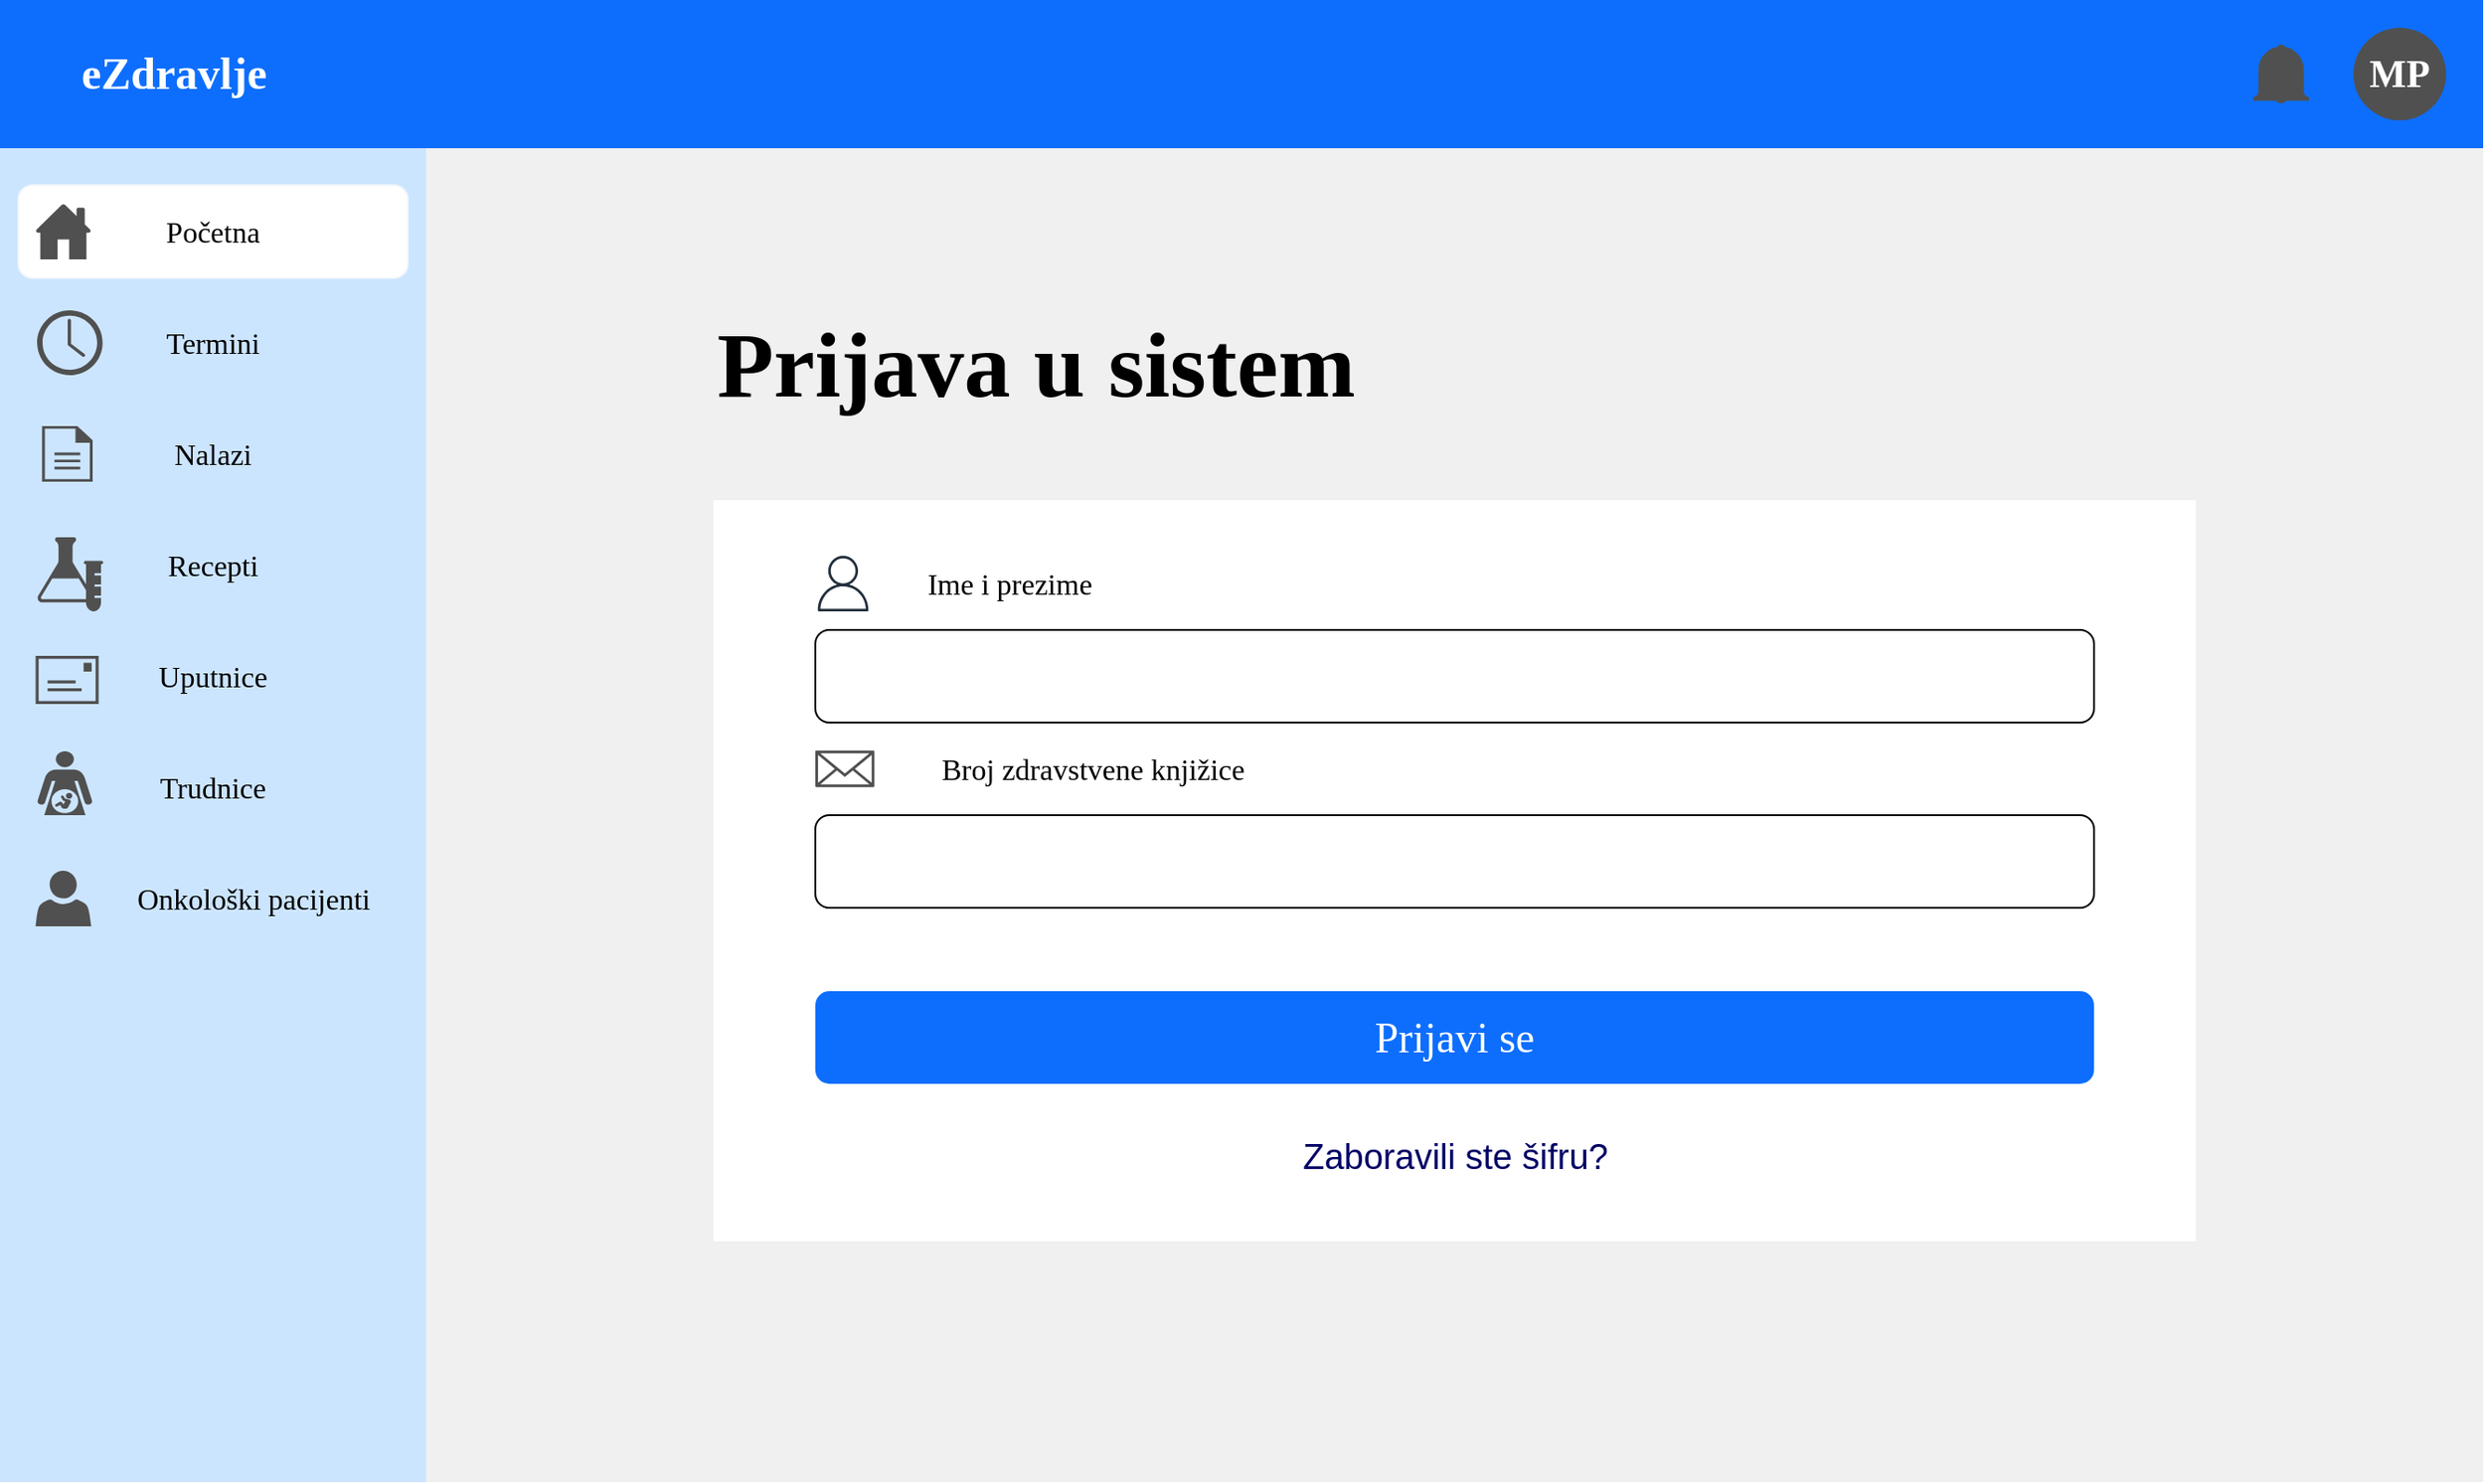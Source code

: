 <mxfile version="28.2.5" pages="7">
  <diagram id="Un64cxo6gMppxEdz3dbd" name="Page-1">
    <mxGraphModel dx="1310" dy="1093" grid="1" gridSize="10" guides="1" tooltips="1" connect="1" arrows="1" fold="1" page="1" pageScale="1" pageWidth="827" pageHeight="1169" math="0" shadow="0">
      <root>
        <mxCell id="0" />
        <mxCell id="1" parent="0" />
        <mxCell id="wNJp6EzH85Q0m9gaarMY-11" value="&lt;font face=&quot;Comic Sans MS&quot; style=&quot;color: rgb(255, 255, 255); font-size: 24px;&quot;&gt;&amp;nbsp; &amp;nbsp; &amp;nbsp; &amp;nbsp;&lt;b&gt;eZdravlje&lt;/b&gt;&lt;/font&gt;" style="rounded=0;whiteSpace=wrap;html=1;fillColor=#0D6EFD;strokeColor=none;spacingTop=0;spacingLeft=0;spacingRight=999;align=left;" parent="1" vertex="1">
          <mxGeometry x="10" width="1340" height="80" as="geometry" />
        </mxCell>
        <mxCell id="wNJp6EzH85Q0m9gaarMY-12" value="&lt;font face=&quot;Comic Sans MS&quot; style=&quot;color: rgb(255, 255, 255); font-size: 21px;&quot;&gt;&lt;b style=&quot;&quot;&gt;MP&lt;/b&gt;&lt;/font&gt;" style="ellipse;whiteSpace=wrap;html=1;aspect=fixed;strokeColor=none;fillColor=#505050;" parent="1" vertex="1">
          <mxGeometry x="1280" y="15" width="50" height="50" as="geometry" />
        </mxCell>
        <mxCell id="wNJp6EzH85Q0m9gaarMY-14" value="" style="rounded=0;whiteSpace=wrap;html=1;strokeColor=none;fillColor=#CCE5FF;" parent="1" vertex="1">
          <mxGeometry x="10" y="80" width="230" height="720" as="geometry" />
        </mxCell>
        <mxCell id="wNJp6EzH85Q0m9gaarMY-23" value="" style="rounded=1;whiteSpace=wrap;html=1;strokeColor=#F3F7FB;" parent="1" vertex="1">
          <mxGeometry x="20" y="100" width="210" height="50" as="geometry" />
        </mxCell>
        <mxCell id="wNJp6EzH85Q0m9gaarMY-24" value="" style="rounded=1;whiteSpace=wrap;html=1;fillColor=#CCE5FF;strokeColor=#CCE5FF;" parent="1" vertex="1">
          <mxGeometry x="20" y="340" width="210" height="50" as="geometry" />
        </mxCell>
        <mxCell id="wNJp6EzH85Q0m9gaarMY-25" value="" style="rounded=1;whiteSpace=wrap;html=1;fillColor=#CCE5FF;strokeColor=#CCE5FF;" parent="1" vertex="1">
          <mxGeometry x="20" y="400" width="210" height="50" as="geometry" />
        </mxCell>
        <mxCell id="wNJp6EzH85Q0m9gaarMY-26" value="" style="rounded=1;whiteSpace=wrap;html=1;strokeColor=#CCE5FF;fillColor=#CCE5FF;" parent="1" vertex="1">
          <mxGeometry x="20" y="280" width="210" height="50" as="geometry" />
        </mxCell>
        <mxCell id="wNJp6EzH85Q0m9gaarMY-27" value="" style="rounded=1;whiteSpace=wrap;html=1;fillColor=#CCE5FF;strokeColor=#CCE5FF;" parent="1" vertex="1">
          <mxGeometry x="20" y="220" width="210" height="50" as="geometry" />
        </mxCell>
        <mxCell id="wNJp6EzH85Q0m9gaarMY-28" value="" style="rounded=1;whiteSpace=wrap;html=1;fillColor=#CCE5FF;strokeColor=#CCE5FF;" parent="1" vertex="1">
          <mxGeometry x="20" y="160" width="210" height="50" as="geometry" />
        </mxCell>
        <mxCell id="wNJp6EzH85Q0m9gaarMY-29" value="" style="rounded=0;whiteSpace=wrap;html=1;strokeColor=none;fillColor=#F0F0F0;" parent="1" vertex="1">
          <mxGeometry x="240" y="80" width="1110" height="720" as="geometry" />
        </mxCell>
        <mxCell id="wNJp6EzH85Q0m9gaarMY-31" value="" style="rounded=0;whiteSpace=wrap;html=1;strokeColor=none;" parent="1" vertex="1">
          <mxGeometry x="395" y="270" width="800" height="400" as="geometry" />
        </mxCell>
        <mxCell id="wNJp6EzH85Q0m9gaarMY-35" value="&lt;h1 style=&quot;margin-top: 0px;&quot;&gt;&lt;font style=&quot;font-size: 50px;&quot; face=&quot;Comic Sans MS&quot;&gt;Prijava u sistem&lt;/font&gt;&lt;/h1&gt;" style="text;html=1;whiteSpace=wrap;overflow=hidden;rounded=0;" parent="1" vertex="1">
          <mxGeometry x="395" y="160" width="400" height="120" as="geometry" />
        </mxCell>
        <mxCell id="wNJp6EzH85Q0m9gaarMY-36" value="" style="rounded=1;whiteSpace=wrap;html=1;" parent="1" vertex="1">
          <mxGeometry x="450" y="340" width="690" height="50" as="geometry" />
        </mxCell>
        <mxCell id="wNJp6EzH85Q0m9gaarMY-37" value="" style="rounded=1;whiteSpace=wrap;html=1;" parent="1" vertex="1">
          <mxGeometry x="450" y="440" width="690" height="50" as="geometry" />
        </mxCell>
        <mxCell id="wNJp6EzH85Q0m9gaarMY-38" value="&lt;font face=&quot;Comic Sans MS&quot; style=&quot;font-size: 23px; color: rgb(255, 255, 255);&quot;&gt;Prijavi se&lt;/font&gt;" style="rounded=1;whiteSpace=wrap;html=1;fillColor=#0D6EFD;strokeColor=none;" parent="1" vertex="1">
          <mxGeometry x="450" y="535" width="690" height="50" as="geometry" />
        </mxCell>
        <mxCell id="wNJp6EzH85Q0m9gaarMY-40" value="&lt;font style=&quot;font-size: 19px; color: rgb(0, 0, 102);&quot;&gt;Zaboravili ste šifru?&lt;/font&gt;" style="text;html=1;align=center;verticalAlign=middle;whiteSpace=wrap;rounded=0;" parent="1" vertex="1">
          <mxGeometry x="682.5" y="610" width="225" height="30" as="geometry" />
        </mxCell>
        <mxCell id="j4WVlSKO3tpN4l0JsxDn-3" value="" style="sketch=0;outlineConnect=0;fontColor=#232F3E;gradientColor=none;fillColor=#505050;strokeColor=none;dashed=0;verticalLabelPosition=bottom;verticalAlign=top;align=center;html=1;fontSize=12;fontStyle=0;aspect=fixed;pointerEvents=1;shape=mxgraph.aws4.email_2;" parent="1" vertex="1">
          <mxGeometry x="450" y="405" width="31.83" height="20" as="geometry" />
        </mxCell>
        <mxCell id="j4WVlSKO3tpN4l0JsxDn-4" value="" style="sketch=0;outlineConnect=0;fontColor=#232F3E;gradientColor=none;fillColor=#232F3D;strokeColor=none;dashed=0;verticalLabelPosition=bottom;verticalAlign=top;align=center;html=1;fontSize=12;fontStyle=0;aspect=fixed;pointerEvents=1;shape=mxgraph.aws4.user;" parent="1" vertex="1">
          <mxGeometry x="450" y="300" width="30" height="30" as="geometry" />
        </mxCell>
        <mxCell id="j4WVlSKO3tpN4l0JsxDn-13" value="" style="sketch=0;pointerEvents=1;shadow=0;dashed=0;html=1;strokeColor=none;fillColor=#505050;labelPosition=center;verticalLabelPosition=bottom;verticalAlign=top;outlineConnect=0;align=center;shape=mxgraph.office.concepts.home;" parent="1" vertex="1">
          <mxGeometry x="29.23" y="110" width="30" height="30" as="geometry" />
        </mxCell>
        <mxCell id="j4WVlSKO3tpN4l0JsxDn-14" value="" style="sketch=0;pointerEvents=1;shadow=0;dashed=0;html=1;strokeColor=none;fillColor=#505050;labelPosition=center;verticalLabelPosition=bottom;verticalAlign=top;outlineConnect=0;align=center;shape=mxgraph.office.concepts.clock;" parent="1" vertex="1">
          <mxGeometry x="30" y="167.5" width="35.38" height="35" as="geometry" />
        </mxCell>
        <mxCell id="j4WVlSKO3tpN4l0JsxDn-15" value="" style="sketch=0;pointerEvents=1;shadow=0;dashed=0;html=1;strokeColor=none;fillColor=#505050;labelPosition=center;verticalLabelPosition=bottom;verticalAlign=top;outlineConnect=0;align=center;shape=mxgraph.office.concepts.lab;" parent="1" vertex="1">
          <mxGeometry x="29.69" y="290" width="36" height="40" as="geometry" />
        </mxCell>
        <mxCell id="j4WVlSKO3tpN4l0JsxDn-17" value="" style="shape=mxgraph.signs.people.baby_2;html=1;pointerEvents=1;strokeColor=none;verticalLabelPosition=bottom;verticalAlign=top;align=center;sketch=0;fillColor=#505050;" parent="1" vertex="1">
          <mxGeometry x="30" y="405.5" width="30" height="34.5" as="geometry" />
        </mxCell>
        <mxCell id="j4WVlSKO3tpN4l0JsxDn-18" value="" style="rounded=1;whiteSpace=wrap;html=1;fillColor=#CCE5FF;strokeColor=#CCE5FF;" parent="1" vertex="1">
          <mxGeometry x="20" y="460" width="210" height="50" as="geometry" />
        </mxCell>
        <mxCell id="j4WVlSKO3tpN4l0JsxDn-20" value="" style="sketch=0;pointerEvents=1;shadow=0;dashed=0;html=1;strokeColor=none;fillColor=#505050;labelPosition=center;verticalLabelPosition=bottom;verticalAlign=top;outlineConnect=0;align=center;shape=mxgraph.office.users.user;" parent="1" vertex="1">
          <mxGeometry x="29.23" y="470" width="30" height="30" as="geometry" />
        </mxCell>
        <mxCell id="j4WVlSKO3tpN4l0JsxDn-21" value="&lt;font face=&quot;Comic Sans MS&quot; style=&quot;font-size: 16px;&quot;&gt;Početna&lt;/font&gt;" style="text;html=1;align=center;verticalAlign=middle;whiteSpace=wrap;rounded=0;" parent="1" vertex="1">
          <mxGeometry x="95" y="110" width="60" height="30" as="geometry" />
        </mxCell>
        <mxCell id="j4WVlSKO3tpN4l0JsxDn-22" value="&lt;font face=&quot;Comic Sans MS&quot; style=&quot;font-size: 16px;&quot;&gt;Termini&lt;/font&gt;" style="text;html=1;align=center;verticalAlign=middle;whiteSpace=wrap;rounded=0;" parent="1" vertex="1">
          <mxGeometry x="95" y="170" width="60" height="30" as="geometry" />
        </mxCell>
        <mxCell id="j4WVlSKO3tpN4l0JsxDn-23" value="&lt;font face=&quot;Comic Sans MS&quot; style=&quot;font-size: 16px;&quot;&gt;Nalazi&lt;/font&gt;" style="text;html=1;align=center;verticalAlign=middle;whiteSpace=wrap;rounded=0;" parent="1" vertex="1">
          <mxGeometry x="95" y="230" width="60" height="30" as="geometry" />
        </mxCell>
        <mxCell id="j4WVlSKO3tpN4l0JsxDn-24" value="&lt;font face=&quot;Comic Sans MS&quot; style=&quot;font-size: 16px;&quot;&gt;Recepti&lt;/font&gt;" style="text;html=1;align=center;verticalAlign=middle;whiteSpace=wrap;rounded=0;" parent="1" vertex="1">
          <mxGeometry x="95" y="290" width="60" height="30" as="geometry" />
        </mxCell>
        <mxCell id="j4WVlSKO3tpN4l0JsxDn-25" value="&lt;font face=&quot;Comic Sans MS&quot; style=&quot;font-size: 16px;&quot;&gt;Uputnice&lt;/font&gt;" style="text;html=1;align=center;verticalAlign=middle;whiteSpace=wrap;rounded=0;" parent="1" vertex="1">
          <mxGeometry x="95" y="350" width="60" height="30" as="geometry" />
        </mxCell>
        <mxCell id="j4WVlSKO3tpN4l0JsxDn-26" value="&lt;font face=&quot;Comic Sans MS&quot; style=&quot;font-size: 16px;&quot;&gt;Trudnice&lt;/font&gt;" style="text;html=1;align=center;verticalAlign=middle;whiteSpace=wrap;rounded=0;" parent="1" vertex="1">
          <mxGeometry x="95" y="410" width="60" height="30" as="geometry" />
        </mxCell>
        <mxCell id="j4WVlSKO3tpN4l0JsxDn-27" value="&lt;font face=&quot;Comic Sans MS&quot; style=&quot;font-size: 16px;&quot;&gt;Onkološki pacijenti&lt;/font&gt;" style="text;html=1;align=center;verticalAlign=middle;whiteSpace=wrap;rounded=0;" parent="1" vertex="1">
          <mxGeometry x="72.5" y="470" width="147.5" height="30" as="geometry" />
        </mxCell>
        <mxCell id="j4WVlSKO3tpN4l0JsxDn-28" value="&lt;font face=&quot;Comic Sans MS&quot; style=&quot;font-size: 16px;&quot;&gt;Ime i prezime&lt;/font&gt;" style="text;html=1;align=center;verticalAlign=middle;whiteSpace=wrap;rounded=0;" parent="1" vertex="1">
          <mxGeometry x="500" y="300" width="110" height="30" as="geometry" />
        </mxCell>
        <mxCell id="j4WVlSKO3tpN4l0JsxDn-29" value="&lt;font face=&quot;Comic Sans MS&quot; style=&quot;font-size: 16px;&quot;&gt;Broj zdravstvene knjižice&lt;/font&gt;" style="text;html=1;align=center;verticalAlign=middle;whiteSpace=wrap;rounded=0;" parent="1" vertex="1">
          <mxGeometry x="500" y="400" width="200" height="30" as="geometry" />
        </mxCell>
        <mxCell id="j4WVlSKO3tpN4l0JsxDn-30" value="" style="html=1;verticalLabelPosition=bottom;align=center;labelBackgroundColor=#ffffff;verticalAlign=top;strokeWidth=2;strokeColor=#505050;shadow=0;dashed=0;shape=mxgraph.ios7.icons.bell;fillColor=#505050;" parent="1" vertex="1">
          <mxGeometry x="1226" y="25" width="30" height="30" as="geometry" />
        </mxCell>
        <mxCell id="VY3UnbVtfQRB7jGYEZGn-1" value="" style="pointerEvents=1;shadow=0;dashed=0;html=1;strokeColor=none;fillColor=#505050;labelPosition=center;verticalLabelPosition=bottom;verticalAlign=top;outlineConnect=0;align=center;shape=mxgraph.office.concepts.document;" parent="1" vertex="1">
          <mxGeometry x="32.69" y="230" width="27.31" height="30" as="geometry" />
        </mxCell>
        <mxCell id="VY3UnbVtfQRB7jGYEZGn-2" value="" style="pointerEvents=1;shadow=0;dashed=0;html=1;strokeColor=none;fillColor=#505050;labelPosition=center;verticalLabelPosition=bottom;verticalAlign=top;outlineConnect=0;align=center;shape=mxgraph.office.concepts.email;" parent="1" vertex="1">
          <mxGeometry x="29.23" y="354" width="34" height="26" as="geometry" />
        </mxCell>
      </root>
    </mxGraphModel>
  </diagram>
  <diagram id="hAsuI2jyZgx8olFwgzDv" name="Page-2">
    <mxGraphModel dx="1123" dy="937" grid="1" gridSize="10" guides="1" tooltips="1" connect="1" arrows="1" fold="1" page="1" pageScale="1" pageWidth="827" pageHeight="1169" math="0" shadow="0">
      <root>
        <mxCell id="pH7xCsG9_45P65X1EmWI-0" />
        <mxCell id="pH7xCsG9_45P65X1EmWI-1" parent="pH7xCsG9_45P65X1EmWI-0" />
        <mxCell id="pH7xCsG9_45P65X1EmWI-2" value="&lt;font face=&quot;Comic Sans MS&quot; style=&quot;color: rgb(255, 255, 255); font-size: 24px;&quot;&gt;&amp;nbsp; &amp;nbsp; &amp;nbsp; &amp;nbsp;&lt;b&gt;eZdravlje&lt;/b&gt;&lt;/font&gt;" style="rounded=0;whiteSpace=wrap;html=1;fillColor=#0D6EFD;strokeColor=none;spacingTop=0;spacingLeft=0;spacingRight=999;align=left;" parent="pH7xCsG9_45P65X1EmWI-1" vertex="1">
          <mxGeometry x="10" width="1340" height="80" as="geometry" />
        </mxCell>
        <mxCell id="pH7xCsG9_45P65X1EmWI-3" value="&lt;font face=&quot;Comic Sans MS&quot; style=&quot;color: rgb(255, 255, 255); font-size: 21px;&quot;&gt;&lt;b style=&quot;&quot;&gt;MP&lt;/b&gt;&lt;/font&gt;" style="ellipse;whiteSpace=wrap;html=1;aspect=fixed;strokeColor=none;fillColor=#505050;" parent="pH7xCsG9_45P65X1EmWI-1" vertex="1">
          <mxGeometry x="1280" y="15" width="50" height="50" as="geometry" />
        </mxCell>
        <mxCell id="pH7xCsG9_45P65X1EmWI-4" value="" style="rounded=0;whiteSpace=wrap;html=1;strokeColor=none;fillColor=#CCE5FF;" parent="pH7xCsG9_45P65X1EmWI-1" vertex="1">
          <mxGeometry x="10" y="80" width="230" height="720" as="geometry" />
        </mxCell>
        <mxCell id="pH7xCsG9_45P65X1EmWI-5" value="" style="rounded=1;whiteSpace=wrap;html=1;fillColor=#CCE5FF;strokeColor=#CCE5FF;" parent="pH7xCsG9_45P65X1EmWI-1" vertex="1">
          <mxGeometry x="20" y="100" width="210" height="50" as="geometry" />
        </mxCell>
        <mxCell id="pH7xCsG9_45P65X1EmWI-6" value="" style="rounded=1;whiteSpace=wrap;html=1;fillColor=#CCE5FF;strokeColor=#CCE5FF;" parent="pH7xCsG9_45P65X1EmWI-1" vertex="1">
          <mxGeometry x="20" y="340" width="210" height="50" as="geometry" />
        </mxCell>
        <mxCell id="pH7xCsG9_45P65X1EmWI-7" value="" style="rounded=1;whiteSpace=wrap;html=1;fillColor=#CCE5FF;strokeColor=#CCE5FF;" parent="pH7xCsG9_45P65X1EmWI-1" vertex="1">
          <mxGeometry x="20" y="400" width="210" height="50" as="geometry" />
        </mxCell>
        <mxCell id="pH7xCsG9_45P65X1EmWI-8" value="" style="rounded=1;whiteSpace=wrap;html=1;strokeColor=#CCE5FF;fillColor=#CCE5FF;" parent="pH7xCsG9_45P65X1EmWI-1" vertex="1">
          <mxGeometry x="20" y="280" width="210" height="50" as="geometry" />
        </mxCell>
        <mxCell id="pH7xCsG9_45P65X1EmWI-9" value="" style="rounded=1;whiteSpace=wrap;html=1;fillColor=#CCE5FF;strokeColor=#CCE5FF;" parent="pH7xCsG9_45P65X1EmWI-1" vertex="1">
          <mxGeometry x="20" y="220" width="210" height="50" as="geometry" />
        </mxCell>
        <mxCell id="pH7xCsG9_45P65X1EmWI-10" value="" style="rounded=1;whiteSpace=wrap;html=1;fillColor=#FFFFFF;strokeColor=#FFFFFF;" parent="pH7xCsG9_45P65X1EmWI-1" vertex="1">
          <mxGeometry x="20" y="160" width="210" height="50" as="geometry" />
        </mxCell>
        <mxCell id="pH7xCsG9_45P65X1EmWI-11" value="" style="rounded=0;whiteSpace=wrap;html=1;strokeColor=none;fillColor=#F0F0F0;" parent="pH7xCsG9_45P65X1EmWI-1" vertex="1">
          <mxGeometry x="240" y="80" width="1110" height="720" as="geometry" />
        </mxCell>
        <mxCell id="pH7xCsG9_45P65X1EmWI-20" value="" style="sketch=0;pointerEvents=1;shadow=0;dashed=0;html=1;strokeColor=none;fillColor=#505050;labelPosition=center;verticalLabelPosition=bottom;verticalAlign=top;outlineConnect=0;align=center;shape=mxgraph.office.concepts.home;" parent="pH7xCsG9_45P65X1EmWI-1" vertex="1">
          <mxGeometry x="29.23" y="110" width="30" height="30" as="geometry" />
        </mxCell>
        <mxCell id="pH7xCsG9_45P65X1EmWI-21" value="" style="sketch=0;pointerEvents=1;shadow=0;dashed=0;html=1;strokeColor=none;fillColor=#505050;labelPosition=center;verticalLabelPosition=bottom;verticalAlign=top;outlineConnect=0;align=center;shape=mxgraph.office.concepts.clock;" parent="pH7xCsG9_45P65X1EmWI-1" vertex="1">
          <mxGeometry x="30" y="167.5" width="35.38" height="35" as="geometry" />
        </mxCell>
        <mxCell id="pH7xCsG9_45P65X1EmWI-22" value="" style="sketch=0;pointerEvents=1;shadow=0;dashed=0;html=1;strokeColor=none;fillColor=#505050;labelPosition=center;verticalLabelPosition=bottom;verticalAlign=top;outlineConnect=0;align=center;shape=mxgraph.office.concepts.lab;" parent="pH7xCsG9_45P65X1EmWI-1" vertex="1">
          <mxGeometry x="29.69" y="290" width="36" height="40" as="geometry" />
        </mxCell>
        <mxCell id="pH7xCsG9_45P65X1EmWI-23" value="" style="shape=mxgraph.signs.people.baby_2;html=1;pointerEvents=1;strokeColor=none;verticalLabelPosition=bottom;verticalAlign=top;align=center;sketch=0;fillColor=#505050;" parent="pH7xCsG9_45P65X1EmWI-1" vertex="1">
          <mxGeometry x="30" y="405.5" width="30" height="34.5" as="geometry" />
        </mxCell>
        <mxCell id="pH7xCsG9_45P65X1EmWI-24" value="" style="rounded=1;whiteSpace=wrap;html=1;fillColor=#CCE5FF;strokeColor=#CCE5FF;" parent="pH7xCsG9_45P65X1EmWI-1" vertex="1">
          <mxGeometry x="20" y="460" width="210" height="50" as="geometry" />
        </mxCell>
        <mxCell id="pH7xCsG9_45P65X1EmWI-25" value="" style="sketch=0;pointerEvents=1;shadow=0;dashed=0;html=1;strokeColor=none;fillColor=#505050;labelPosition=center;verticalLabelPosition=bottom;verticalAlign=top;outlineConnect=0;align=center;shape=mxgraph.office.users.user;" parent="pH7xCsG9_45P65X1EmWI-1" vertex="1">
          <mxGeometry x="29.23" y="470" width="30" height="30" as="geometry" />
        </mxCell>
        <mxCell id="pH7xCsG9_45P65X1EmWI-26" value="&lt;font face=&quot;Comic Sans MS&quot; style=&quot;font-size: 16px;&quot;&gt;Početna&lt;/font&gt;" style="text;html=1;align=center;verticalAlign=middle;whiteSpace=wrap;rounded=0;" parent="pH7xCsG9_45P65X1EmWI-1" vertex="1">
          <mxGeometry x="95" y="110" width="60" height="30" as="geometry" />
        </mxCell>
        <mxCell id="pH7xCsG9_45P65X1EmWI-27" value="&lt;font face=&quot;Comic Sans MS&quot; style=&quot;font-size: 16px;&quot;&gt;Termini&lt;/font&gt;" style="text;html=1;align=center;verticalAlign=middle;whiteSpace=wrap;rounded=0;" parent="pH7xCsG9_45P65X1EmWI-1" vertex="1">
          <mxGeometry x="95" y="170" width="60" height="30" as="geometry" />
        </mxCell>
        <mxCell id="pH7xCsG9_45P65X1EmWI-28" value="&lt;font face=&quot;Comic Sans MS&quot; style=&quot;font-size: 16px;&quot;&gt;Nalazi&lt;/font&gt;" style="text;html=1;align=center;verticalAlign=middle;whiteSpace=wrap;rounded=0;" parent="pH7xCsG9_45P65X1EmWI-1" vertex="1">
          <mxGeometry x="95" y="230" width="60" height="30" as="geometry" />
        </mxCell>
        <mxCell id="pH7xCsG9_45P65X1EmWI-29" value="&lt;font face=&quot;Comic Sans MS&quot; style=&quot;font-size: 16px;&quot;&gt;Recepti&lt;/font&gt;" style="text;html=1;align=center;verticalAlign=middle;whiteSpace=wrap;rounded=0;" parent="pH7xCsG9_45P65X1EmWI-1" vertex="1">
          <mxGeometry x="95" y="290" width="60" height="30" as="geometry" />
        </mxCell>
        <mxCell id="pH7xCsG9_45P65X1EmWI-30" value="&lt;font face=&quot;Comic Sans MS&quot; style=&quot;font-size: 16px;&quot;&gt;Uputnice&lt;/font&gt;" style="text;html=1;align=center;verticalAlign=middle;whiteSpace=wrap;rounded=0;" parent="pH7xCsG9_45P65X1EmWI-1" vertex="1">
          <mxGeometry x="95" y="350" width="60" height="30" as="geometry" />
        </mxCell>
        <mxCell id="pH7xCsG9_45P65X1EmWI-31" value="&lt;font face=&quot;Comic Sans MS&quot; style=&quot;font-size: 16px;&quot;&gt;Trudnice&lt;/font&gt;" style="text;html=1;align=center;verticalAlign=middle;whiteSpace=wrap;rounded=0;" parent="pH7xCsG9_45P65X1EmWI-1" vertex="1">
          <mxGeometry x="95" y="410" width="60" height="30" as="geometry" />
        </mxCell>
        <mxCell id="pH7xCsG9_45P65X1EmWI-32" value="&lt;font face=&quot;Comic Sans MS&quot; style=&quot;font-size: 16px;&quot;&gt;Onkološki pacijenti&lt;/font&gt;" style="text;html=1;align=center;verticalAlign=middle;whiteSpace=wrap;rounded=0;" parent="pH7xCsG9_45P65X1EmWI-1" vertex="1">
          <mxGeometry x="72.5" y="470" width="147.5" height="30" as="geometry" />
        </mxCell>
        <mxCell id="pH7xCsG9_45P65X1EmWI-35" value="" style="html=1;verticalLabelPosition=bottom;align=center;labelBackgroundColor=#ffffff;verticalAlign=top;strokeWidth=2;strokeColor=#505050;shadow=0;dashed=0;shape=mxgraph.ios7.icons.bell;fillColor=#505050;" parent="pH7xCsG9_45P65X1EmWI-1" vertex="1">
          <mxGeometry x="1226" y="25" width="30" height="30" as="geometry" />
        </mxCell>
        <mxCell id="pH7xCsG9_45P65X1EmWI-36" value="" style="pointerEvents=1;shadow=0;dashed=0;html=1;strokeColor=none;fillColor=#505050;labelPosition=center;verticalLabelPosition=bottom;verticalAlign=top;outlineConnect=0;align=center;shape=mxgraph.office.concepts.document;" parent="pH7xCsG9_45P65X1EmWI-1" vertex="1">
          <mxGeometry x="32.69" y="230" width="27.31" height="30" as="geometry" />
        </mxCell>
        <mxCell id="pH7xCsG9_45P65X1EmWI-37" value="" style="pointerEvents=1;shadow=0;dashed=0;html=1;strokeColor=none;fillColor=#505050;labelPosition=center;verticalLabelPosition=bottom;verticalAlign=top;outlineConnect=0;align=center;shape=mxgraph.office.concepts.email;" parent="pH7xCsG9_45P65X1EmWI-1" vertex="1">
          <mxGeometry x="29.23" y="354" width="34" height="26" as="geometry" />
        </mxCell>
        <mxCell id="l6A5-t5hsQ15LGmqYkJC-0" value="" style="rounded=0;whiteSpace=wrap;html=1;strokeColor=none;" vertex="1" parent="pH7xCsG9_45P65X1EmWI-1">
          <mxGeometry x="395" y="250" width="800" height="250" as="geometry" />
        </mxCell>
        <mxCell id="ndpI7TcGogdERioxp-A_-0" value="&lt;font face=&quot;Comic Sans MS&quot; style=&quot;color: rgb(255, 255, 255); font-size: 23px;&quot;&gt;Zakaži novi termin&lt;/font&gt;" style="rounded=1;whiteSpace=wrap;html=1;fillColor=#0D6EFD;strokeColor=none;" vertex="1" parent="pH7xCsG9_45P65X1EmWI-1">
          <mxGeometry x="452.5" y="520" width="690" height="50" as="geometry" />
        </mxCell>
        <mxCell id="75gx0avx0LX4Ff23Ip96-0" value="&lt;h1 style=&quot;margin-top: 0px;&quot;&gt;&lt;font face=&quot;Comic Sans MS&quot; style=&quot;font-size: 50px;&quot;&gt;Moji termini&lt;/font&gt;&lt;/h1&gt;" style="text;html=1;whiteSpace=wrap;overflow=hidden;rounded=0;" vertex="1" parent="pH7xCsG9_45P65X1EmWI-1">
          <mxGeometry x="395" y="150" width="350" height="120" as="geometry" />
        </mxCell>
        <mxCell id="YW4MyJUGk_pgYTS_e7Vp-1" value="" style="line;strokeWidth=4;html=1;strokeColor=#F0F0F0;" vertex="1" parent="pH7xCsG9_45P65X1EmWI-1">
          <mxGeometry x="400" y="280" width="795" height="40" as="geometry" />
        </mxCell>
        <mxCell id="YW4MyJUGk_pgYTS_e7Vp-2" value="" style="line;strokeWidth=2;html=1;strokeColor=#F0F0F0;" vertex="1" parent="pH7xCsG9_45P65X1EmWI-1">
          <mxGeometry x="400" y="330" width="795" height="40" as="geometry" />
        </mxCell>
        <mxCell id="YW4MyJUGk_pgYTS_e7Vp-3" value="" style="line;strokeWidth=2;html=1;strokeColor=#F0F0F0;" vertex="1" parent="pH7xCsG9_45P65X1EmWI-1">
          <mxGeometry x="400" y="380" width="795" height="40" as="geometry" />
        </mxCell>
        <mxCell id="YW4MyJUGk_pgYTS_e7Vp-4" value="" style="line;strokeWidth=2;html=1;strokeColor=#F0F0F0;" vertex="1" parent="pH7xCsG9_45P65X1EmWI-1">
          <mxGeometry x="400" y="430" width="795" height="40" as="geometry" />
        </mxCell>
      </root>
    </mxGraphModel>
  </diagram>
  <diagram id="6u2yL8gv_374V7jCXzMz" name="Page-3">
    <mxGraphModel dx="1429" dy="1193" grid="1" gridSize="10" guides="1" tooltips="1" connect="1" arrows="1" fold="1" page="1" pageScale="1" pageWidth="827" pageHeight="1169" math="0" shadow="0">
      <root>
        <mxCell id="OjqL_dd8uNnCuYZ2p33i-0" />
        <mxCell id="OjqL_dd8uNnCuYZ2p33i-1" parent="OjqL_dd8uNnCuYZ2p33i-0" />
        <mxCell id="OjqL_dd8uNnCuYZ2p33i-2" value="&lt;font face=&quot;Comic Sans MS&quot; style=&quot;color: rgb(255, 255, 255); font-size: 24px;&quot;&gt;&amp;nbsp; &amp;nbsp; &amp;nbsp; &amp;nbsp;&lt;b&gt;eZdravlje&lt;/b&gt;&lt;/font&gt;" style="rounded=0;whiteSpace=wrap;html=1;fillColor=#0D6EFD;strokeColor=none;spacingTop=0;spacingLeft=0;spacingRight=999;align=left;" parent="OjqL_dd8uNnCuYZ2p33i-1" vertex="1">
          <mxGeometry x="10" width="1340" height="80" as="geometry" />
        </mxCell>
        <mxCell id="OjqL_dd8uNnCuYZ2p33i-3" value="&lt;font face=&quot;Comic Sans MS&quot; style=&quot;color: rgb(255, 255, 255); font-size: 21px;&quot;&gt;&lt;b style=&quot;&quot;&gt;MP&lt;/b&gt;&lt;/font&gt;" style="ellipse;whiteSpace=wrap;html=1;aspect=fixed;strokeColor=none;fillColor=#505050;" parent="OjqL_dd8uNnCuYZ2p33i-1" vertex="1">
          <mxGeometry x="1280" y="15" width="50" height="50" as="geometry" />
        </mxCell>
        <mxCell id="OjqL_dd8uNnCuYZ2p33i-4" value="" style="rounded=0;whiteSpace=wrap;html=1;strokeColor=none;fillColor=#CCE5FF;" parent="OjqL_dd8uNnCuYZ2p33i-1" vertex="1">
          <mxGeometry x="10" y="80" width="230" height="720" as="geometry" />
        </mxCell>
        <mxCell id="OjqL_dd8uNnCuYZ2p33i-5" value="" style="rounded=1;whiteSpace=wrap;html=1;fillColor=#CCE5FF;strokeColor=#CCE5FF;" parent="OjqL_dd8uNnCuYZ2p33i-1" vertex="1">
          <mxGeometry x="20" y="100" width="210" height="50" as="geometry" />
        </mxCell>
        <mxCell id="OjqL_dd8uNnCuYZ2p33i-6" value="" style="rounded=1;whiteSpace=wrap;html=1;fillColor=#CCE5FF;strokeColor=#CCE5FF;" parent="OjqL_dd8uNnCuYZ2p33i-1" vertex="1">
          <mxGeometry x="20" y="340" width="210" height="50" as="geometry" />
        </mxCell>
        <mxCell id="OjqL_dd8uNnCuYZ2p33i-7" value="" style="rounded=1;whiteSpace=wrap;html=1;fillColor=#CCE5FF;strokeColor=#CCE5FF;" parent="OjqL_dd8uNnCuYZ2p33i-1" vertex="1">
          <mxGeometry x="20" y="400" width="210" height="50" as="geometry" />
        </mxCell>
        <mxCell id="OjqL_dd8uNnCuYZ2p33i-8" value="" style="rounded=1;whiteSpace=wrap;html=1;strokeColor=#CCE5FF;fillColor=#CCE5FF;" parent="OjqL_dd8uNnCuYZ2p33i-1" vertex="1">
          <mxGeometry x="20" y="280" width="210" height="50" as="geometry" />
        </mxCell>
        <mxCell id="OjqL_dd8uNnCuYZ2p33i-9" value="" style="rounded=1;whiteSpace=wrap;html=1;fillColor=#FFFFFF;strokeColor=#FFFFFF;" parent="OjqL_dd8uNnCuYZ2p33i-1" vertex="1">
          <mxGeometry x="20" y="220" width="210" height="50" as="geometry" />
        </mxCell>
        <mxCell id="OjqL_dd8uNnCuYZ2p33i-10" value="" style="rounded=1;whiteSpace=wrap;html=1;fillColor=#CCE5FF;strokeColor=#CCE5FF;" parent="OjqL_dd8uNnCuYZ2p33i-1" vertex="1">
          <mxGeometry x="20" y="160" width="210" height="50" as="geometry" />
        </mxCell>
        <mxCell id="OjqL_dd8uNnCuYZ2p33i-11" value="" style="rounded=0;whiteSpace=wrap;html=1;strokeColor=none;fillColor=#F0F0F0;" parent="OjqL_dd8uNnCuYZ2p33i-1" vertex="1">
          <mxGeometry x="240" y="80" width="1110" height="720" as="geometry" />
        </mxCell>
        <mxCell id="OjqL_dd8uNnCuYZ2p33i-20" value="" style="sketch=0;pointerEvents=1;shadow=0;dashed=0;html=1;strokeColor=none;fillColor=#505050;labelPosition=center;verticalLabelPosition=bottom;verticalAlign=top;outlineConnect=0;align=center;shape=mxgraph.office.concepts.home;" parent="OjqL_dd8uNnCuYZ2p33i-1" vertex="1">
          <mxGeometry x="29.23" y="110" width="30" height="30" as="geometry" />
        </mxCell>
        <mxCell id="OjqL_dd8uNnCuYZ2p33i-21" value="" style="sketch=0;pointerEvents=1;shadow=0;dashed=0;html=1;strokeColor=none;fillColor=#505050;labelPosition=center;verticalLabelPosition=bottom;verticalAlign=top;outlineConnect=0;align=center;shape=mxgraph.office.concepts.clock;" parent="OjqL_dd8uNnCuYZ2p33i-1" vertex="1">
          <mxGeometry x="30" y="167.5" width="35.38" height="35" as="geometry" />
        </mxCell>
        <mxCell id="OjqL_dd8uNnCuYZ2p33i-22" value="" style="sketch=0;pointerEvents=1;shadow=0;dashed=0;html=1;strokeColor=none;fillColor=#505050;labelPosition=center;verticalLabelPosition=bottom;verticalAlign=top;outlineConnect=0;align=center;shape=mxgraph.office.concepts.lab;" parent="OjqL_dd8uNnCuYZ2p33i-1" vertex="1">
          <mxGeometry x="29.69" y="290" width="36" height="40" as="geometry" />
        </mxCell>
        <mxCell id="OjqL_dd8uNnCuYZ2p33i-23" value="" style="shape=mxgraph.signs.people.baby_2;html=1;pointerEvents=1;strokeColor=none;verticalLabelPosition=bottom;verticalAlign=top;align=center;sketch=0;fillColor=#505050;" parent="OjqL_dd8uNnCuYZ2p33i-1" vertex="1">
          <mxGeometry x="30" y="405.5" width="30" height="34.5" as="geometry" />
        </mxCell>
        <mxCell id="OjqL_dd8uNnCuYZ2p33i-24" value="" style="rounded=1;whiteSpace=wrap;html=1;fillColor=#CCE5FF;strokeColor=#CCE5FF;" parent="OjqL_dd8uNnCuYZ2p33i-1" vertex="1">
          <mxGeometry x="20" y="460" width="210" height="50" as="geometry" />
        </mxCell>
        <mxCell id="OjqL_dd8uNnCuYZ2p33i-25" value="" style="sketch=0;pointerEvents=1;shadow=0;dashed=0;html=1;strokeColor=none;fillColor=#505050;labelPosition=center;verticalLabelPosition=bottom;verticalAlign=top;outlineConnect=0;align=center;shape=mxgraph.office.users.user;" parent="OjqL_dd8uNnCuYZ2p33i-1" vertex="1">
          <mxGeometry x="29.23" y="470" width="30" height="30" as="geometry" />
        </mxCell>
        <mxCell id="OjqL_dd8uNnCuYZ2p33i-26" value="&lt;font face=&quot;Comic Sans MS&quot; style=&quot;font-size: 16px;&quot;&gt;Početna&lt;/font&gt;" style="text;html=1;align=center;verticalAlign=middle;whiteSpace=wrap;rounded=0;" parent="OjqL_dd8uNnCuYZ2p33i-1" vertex="1">
          <mxGeometry x="95" y="110" width="60" height="30" as="geometry" />
        </mxCell>
        <mxCell id="OjqL_dd8uNnCuYZ2p33i-27" value="&lt;font face=&quot;Comic Sans MS&quot; style=&quot;font-size: 16px;&quot;&gt;Termini&lt;/font&gt;" style="text;html=1;align=center;verticalAlign=middle;whiteSpace=wrap;rounded=0;" parent="OjqL_dd8uNnCuYZ2p33i-1" vertex="1">
          <mxGeometry x="95" y="170" width="60" height="30" as="geometry" />
        </mxCell>
        <mxCell id="OjqL_dd8uNnCuYZ2p33i-28" value="&lt;font face=&quot;Comic Sans MS&quot; style=&quot;font-size: 16px;&quot;&gt;Nalazi&lt;/font&gt;" style="text;html=1;align=center;verticalAlign=middle;whiteSpace=wrap;rounded=0;" parent="OjqL_dd8uNnCuYZ2p33i-1" vertex="1">
          <mxGeometry x="95" y="230" width="60" height="30" as="geometry" />
        </mxCell>
        <mxCell id="OjqL_dd8uNnCuYZ2p33i-29" value="&lt;font face=&quot;Comic Sans MS&quot; style=&quot;font-size: 16px;&quot;&gt;Recepti&lt;/font&gt;" style="text;html=1;align=center;verticalAlign=middle;whiteSpace=wrap;rounded=0;" parent="OjqL_dd8uNnCuYZ2p33i-1" vertex="1">
          <mxGeometry x="95" y="290" width="60" height="30" as="geometry" />
        </mxCell>
        <mxCell id="OjqL_dd8uNnCuYZ2p33i-30" value="&lt;font face=&quot;Comic Sans MS&quot; style=&quot;font-size: 16px;&quot;&gt;Uputnice&lt;/font&gt;" style="text;html=1;align=center;verticalAlign=middle;whiteSpace=wrap;rounded=0;" parent="OjqL_dd8uNnCuYZ2p33i-1" vertex="1">
          <mxGeometry x="95" y="350" width="60" height="30" as="geometry" />
        </mxCell>
        <mxCell id="OjqL_dd8uNnCuYZ2p33i-31" value="&lt;font face=&quot;Comic Sans MS&quot; style=&quot;font-size: 16px;&quot;&gt;Trudnice&lt;/font&gt;" style="text;html=1;align=center;verticalAlign=middle;whiteSpace=wrap;rounded=0;" parent="OjqL_dd8uNnCuYZ2p33i-1" vertex="1">
          <mxGeometry x="95" y="410" width="60" height="30" as="geometry" />
        </mxCell>
        <mxCell id="OjqL_dd8uNnCuYZ2p33i-32" value="&lt;font face=&quot;Comic Sans MS&quot; style=&quot;font-size: 16px;&quot;&gt;Onkološki pacijenti&lt;/font&gt;" style="text;html=1;align=center;verticalAlign=middle;whiteSpace=wrap;rounded=0;" parent="OjqL_dd8uNnCuYZ2p33i-1" vertex="1">
          <mxGeometry x="72.5" y="470" width="147.5" height="30" as="geometry" />
        </mxCell>
        <mxCell id="OjqL_dd8uNnCuYZ2p33i-35" value="" style="html=1;verticalLabelPosition=bottom;align=center;labelBackgroundColor=#ffffff;verticalAlign=top;strokeWidth=2;strokeColor=#505050;shadow=0;dashed=0;shape=mxgraph.ios7.icons.bell;fillColor=#505050;" parent="OjqL_dd8uNnCuYZ2p33i-1" vertex="1">
          <mxGeometry x="1226" y="25" width="30" height="30" as="geometry" />
        </mxCell>
        <mxCell id="OjqL_dd8uNnCuYZ2p33i-36" value="" style="pointerEvents=1;shadow=0;dashed=0;html=1;strokeColor=none;fillColor=#505050;labelPosition=center;verticalLabelPosition=bottom;verticalAlign=top;outlineConnect=0;align=center;shape=mxgraph.office.concepts.document;" parent="OjqL_dd8uNnCuYZ2p33i-1" vertex="1">
          <mxGeometry x="32.69" y="230" width="27.31" height="30" as="geometry" />
        </mxCell>
        <mxCell id="OjqL_dd8uNnCuYZ2p33i-37" value="" style="pointerEvents=1;shadow=0;dashed=0;html=1;strokeColor=none;fillColor=#505050;labelPosition=center;verticalLabelPosition=bottom;verticalAlign=top;outlineConnect=0;align=center;shape=mxgraph.office.concepts.email;" parent="OjqL_dd8uNnCuYZ2p33i-1" vertex="1">
          <mxGeometry x="29.23" y="354" width="34" height="26" as="geometry" />
        </mxCell>
        <mxCell id="KtlilXp88kOq6hOjZV4k-0" value="" style="rounded=0;whiteSpace=wrap;html=1;strokeColor=none;" vertex="1" parent="OjqL_dd8uNnCuYZ2p33i-1">
          <mxGeometry x="395" y="250" width="800" height="290" as="geometry" />
        </mxCell>
        <mxCell id="GnPrV68goXKvotKWNyhK-0" value="&lt;font face=&quot;Comic Sans MS&quot; color=&quot;#ffffff&quot;&gt;&lt;span style=&quot;font-size: 23px;&quot;&gt;Preuzmi nalaz&lt;/span&gt;&lt;/font&gt;" style="rounded=1;whiteSpace=wrap;html=1;fillColor=#0D6EFD;strokeColor=none;" vertex="1" parent="OjqL_dd8uNnCuYZ2p33i-1">
          <mxGeometry x="450" y="660" width="690" height="50" as="geometry" />
        </mxCell>
        <mxCell id="GnPrV68goXKvotKWNyhK-1" value="&lt;h1 style=&quot;margin-top: 0px;&quot;&gt;&lt;font face=&quot;Comic Sans MS&quot; style=&quot;font-size: 50px;&quot;&gt;Nalazi&lt;/font&gt;&lt;/h1&gt;" style="text;html=1;whiteSpace=wrap;overflow=hidden;rounded=0;" vertex="1" parent="OjqL_dd8uNnCuYZ2p33i-1">
          <mxGeometry x="395" y="150" width="180" height="120" as="geometry" />
        </mxCell>
        <mxCell id="h0zRWg-ani6pT9G7XMn3-0" value="" style="line;strokeWidth=4;html=1;strokeColor=#F0F0F0;" vertex="1" parent="OjqL_dd8uNnCuYZ2p33i-1">
          <mxGeometry x="397.5" y="300" width="795" height="40" as="geometry" />
        </mxCell>
        <mxCell id="RziaNfuqXJzhoyiDaU4Z-0" value="&lt;font style=&quot;font-size: 36px;&quot; face=&quot;Helvetica&quot;&gt;Nalaz&lt;/font&gt;" style="text;html=1;align=center;verticalAlign=middle;whiteSpace=wrap;rounded=0;fontStyle=1" vertex="1" parent="OjqL_dd8uNnCuYZ2p33i-1">
          <mxGeometry x="430" y="270" width="60" height="40" as="geometry" />
        </mxCell>
        <mxCell id="RziaNfuqXJzhoyiDaU4Z-1" value="&lt;font style=&quot;font-size: 25px;&quot;&gt;Datum 01. 07. 2025.&amp;nbsp;&amp;nbsp;&lt;/font&gt;" style="text;html=1;align=center;verticalAlign=middle;whiteSpace=wrap;rounded=0;" vertex="1" parent="OjqL_dd8uNnCuYZ2p33i-1">
          <mxGeometry x="370" y="340" width="330" height="30" as="geometry" />
        </mxCell>
        <mxCell id="RziaNfuqXJzhoyiDaU4Z-2" value="&lt;font style=&quot;font-size: 25px;&quot;&gt;&amp;nbsp;Krvna slika&lt;/font&gt;" style="text;html=1;align=center;verticalAlign=middle;whiteSpace=wrap;rounded=0;" vertex="1" parent="OjqL_dd8uNnCuYZ2p33i-1">
          <mxGeometry x="397.5" y="390" width="150" height="30" as="geometry" />
        </mxCell>
        <mxCell id="RziaNfuqXJzhoyiDaU4Z-3" value="&lt;font style=&quot;font-size: 25px;&quot;&gt;WBC&amp;nbsp; 5. 100 /uL&lt;/font&gt;" style="text;html=1;align=center;verticalAlign=middle;whiteSpace=wrap;rounded=0;" vertex="1" parent="OjqL_dd8uNnCuYZ2p33i-1">
          <mxGeometry x="395" y="440" width="230" height="30" as="geometry" />
        </mxCell>
        <mxCell id="RziaNfuqXJzhoyiDaU4Z-4" value="&lt;font style=&quot;font-size: 25px;&quot;&gt;Hemoglobin 14. 2 g/dL&lt;/font&gt;" style="text;html=1;align=center;verticalAlign=middle;whiteSpace=wrap;rounded=0;" vertex="1" parent="OjqL_dd8uNnCuYZ2p33i-1">
          <mxGeometry x="397.5" y="490" width="280" height="30" as="geometry" />
        </mxCell>
      </root>
    </mxGraphModel>
  </diagram>
  <diagram id="PFdjZm9sAtKAhs6ltM2R" name="Page-4">
    <mxGraphModel dx="1429" dy="1193" grid="1" gridSize="10" guides="1" tooltips="1" connect="1" arrows="1" fold="1" page="1" pageScale="1" pageWidth="827" pageHeight="1169" math="0" shadow="0">
      <root>
        <mxCell id="Y4bXnHgEBKxCuP-i_Uhi-0" />
        <mxCell id="Y4bXnHgEBKxCuP-i_Uhi-1" parent="Y4bXnHgEBKxCuP-i_Uhi-0" />
        <mxCell id="Y4bXnHgEBKxCuP-i_Uhi-2" value="&lt;font face=&quot;Comic Sans MS&quot; style=&quot;color: rgb(255, 255, 255); font-size: 24px;&quot;&gt;&amp;nbsp; &amp;nbsp; &amp;nbsp; &amp;nbsp;&lt;b&gt;eZdravlje&lt;/b&gt;&lt;/font&gt;" style="rounded=0;whiteSpace=wrap;html=1;fillColor=#0D6EFD;strokeColor=none;spacingTop=0;spacingLeft=0;spacingRight=999;align=left;" parent="Y4bXnHgEBKxCuP-i_Uhi-1" vertex="1">
          <mxGeometry x="10" width="1340" height="80" as="geometry" />
        </mxCell>
        <mxCell id="Y4bXnHgEBKxCuP-i_Uhi-3" value="&lt;font face=&quot;Comic Sans MS&quot; style=&quot;color: rgb(255, 255, 255); font-size: 21px;&quot;&gt;&lt;b style=&quot;&quot;&gt;MP&lt;/b&gt;&lt;/font&gt;" style="ellipse;whiteSpace=wrap;html=1;aspect=fixed;strokeColor=none;fillColor=#505050;" parent="Y4bXnHgEBKxCuP-i_Uhi-1" vertex="1">
          <mxGeometry x="1280" y="15" width="50" height="50" as="geometry" />
        </mxCell>
        <mxCell id="Y4bXnHgEBKxCuP-i_Uhi-4" value="" style="rounded=0;whiteSpace=wrap;html=1;strokeColor=none;fillColor=#CCE5FF;" parent="Y4bXnHgEBKxCuP-i_Uhi-1" vertex="1">
          <mxGeometry x="10" y="80" width="230" height="720" as="geometry" />
        </mxCell>
        <mxCell id="Y4bXnHgEBKxCuP-i_Uhi-5" value="" style="rounded=1;whiteSpace=wrap;html=1;fillColor=#CCE5FF;strokeColor=#CCE5FF;" parent="Y4bXnHgEBKxCuP-i_Uhi-1" vertex="1">
          <mxGeometry x="20" y="100" width="210" height="50" as="geometry" />
        </mxCell>
        <mxCell id="Y4bXnHgEBKxCuP-i_Uhi-6" value="" style="rounded=1;whiteSpace=wrap;html=1;fillColor=#CCE5FF;strokeColor=#CCE5FF;" parent="Y4bXnHgEBKxCuP-i_Uhi-1" vertex="1">
          <mxGeometry x="20" y="340" width="210" height="50" as="geometry" />
        </mxCell>
        <mxCell id="Y4bXnHgEBKxCuP-i_Uhi-7" value="" style="rounded=1;whiteSpace=wrap;html=1;fillColor=#CCE5FF;strokeColor=#CCE5FF;" parent="Y4bXnHgEBKxCuP-i_Uhi-1" vertex="1">
          <mxGeometry x="20" y="400" width="210" height="50" as="geometry" />
        </mxCell>
        <mxCell id="Y4bXnHgEBKxCuP-i_Uhi-8" value="" style="rounded=1;whiteSpace=wrap;html=1;fillColor=#FFFFFF;strokeColor=#FFFFFF;" parent="Y4bXnHgEBKxCuP-i_Uhi-1" vertex="1">
          <mxGeometry x="20" y="280" width="210" height="50" as="geometry" />
        </mxCell>
        <mxCell id="Y4bXnHgEBKxCuP-i_Uhi-9" value="" style="rounded=1;whiteSpace=wrap;html=1;strokeColor=#CCE5FF;fillColor=#CCE5FF;" parent="Y4bXnHgEBKxCuP-i_Uhi-1" vertex="1">
          <mxGeometry x="20" y="220" width="210" height="50" as="geometry" />
        </mxCell>
        <mxCell id="Y4bXnHgEBKxCuP-i_Uhi-10" value="" style="rounded=1;whiteSpace=wrap;html=1;fillColor=#CCE5FF;strokeColor=#CCE5FF;" parent="Y4bXnHgEBKxCuP-i_Uhi-1" vertex="1">
          <mxGeometry x="20" y="160" width="210" height="50" as="geometry" />
        </mxCell>
        <mxCell id="Y4bXnHgEBKxCuP-i_Uhi-11" value="" style="rounded=0;whiteSpace=wrap;html=1;strokeColor=none;fillColor=#F0F0F0;" parent="Y4bXnHgEBKxCuP-i_Uhi-1" vertex="1">
          <mxGeometry x="240" y="80" width="1110" height="720" as="geometry" />
        </mxCell>
        <mxCell id="Y4bXnHgEBKxCuP-i_Uhi-20" value="" style="sketch=0;pointerEvents=1;shadow=0;dashed=0;html=1;strokeColor=none;fillColor=#505050;labelPosition=center;verticalLabelPosition=bottom;verticalAlign=top;outlineConnect=0;align=center;shape=mxgraph.office.concepts.home;" parent="Y4bXnHgEBKxCuP-i_Uhi-1" vertex="1">
          <mxGeometry x="29.23" y="110" width="30" height="30" as="geometry" />
        </mxCell>
        <mxCell id="Y4bXnHgEBKxCuP-i_Uhi-21" value="" style="sketch=0;pointerEvents=1;shadow=0;dashed=0;html=1;strokeColor=none;fillColor=#505050;labelPosition=center;verticalLabelPosition=bottom;verticalAlign=top;outlineConnect=0;align=center;shape=mxgraph.office.concepts.clock;" parent="Y4bXnHgEBKxCuP-i_Uhi-1" vertex="1">
          <mxGeometry x="30" y="167.5" width="35.38" height="35" as="geometry" />
        </mxCell>
        <mxCell id="Y4bXnHgEBKxCuP-i_Uhi-22" value="" style="sketch=0;pointerEvents=1;shadow=0;dashed=0;html=1;strokeColor=none;fillColor=#505050;labelPosition=center;verticalLabelPosition=bottom;verticalAlign=top;outlineConnect=0;align=center;shape=mxgraph.office.concepts.lab;" parent="Y4bXnHgEBKxCuP-i_Uhi-1" vertex="1">
          <mxGeometry x="29.69" y="290" width="36" height="40" as="geometry" />
        </mxCell>
        <mxCell id="Y4bXnHgEBKxCuP-i_Uhi-23" value="" style="shape=mxgraph.signs.people.baby_2;html=1;pointerEvents=1;strokeColor=none;verticalLabelPosition=bottom;verticalAlign=top;align=center;sketch=0;fillColor=#505050;" parent="Y4bXnHgEBKxCuP-i_Uhi-1" vertex="1">
          <mxGeometry x="30" y="405.5" width="30" height="34.5" as="geometry" />
        </mxCell>
        <mxCell id="Y4bXnHgEBKxCuP-i_Uhi-24" value="" style="rounded=1;whiteSpace=wrap;html=1;fillColor=#CCE5FF;strokeColor=#CCE5FF;" parent="Y4bXnHgEBKxCuP-i_Uhi-1" vertex="1">
          <mxGeometry x="20" y="460" width="210" height="50" as="geometry" />
        </mxCell>
        <mxCell id="Y4bXnHgEBKxCuP-i_Uhi-25" value="" style="sketch=0;pointerEvents=1;shadow=0;dashed=0;html=1;strokeColor=none;fillColor=#505050;labelPosition=center;verticalLabelPosition=bottom;verticalAlign=top;outlineConnect=0;align=center;shape=mxgraph.office.users.user;" parent="Y4bXnHgEBKxCuP-i_Uhi-1" vertex="1">
          <mxGeometry x="29.23" y="470" width="30" height="30" as="geometry" />
        </mxCell>
        <mxCell id="Y4bXnHgEBKxCuP-i_Uhi-26" value="&lt;font face=&quot;Comic Sans MS&quot; style=&quot;font-size: 16px;&quot;&gt;Početna&lt;/font&gt;" style="text;html=1;align=center;verticalAlign=middle;whiteSpace=wrap;rounded=0;" parent="Y4bXnHgEBKxCuP-i_Uhi-1" vertex="1">
          <mxGeometry x="95" y="110" width="60" height="30" as="geometry" />
        </mxCell>
        <mxCell id="Y4bXnHgEBKxCuP-i_Uhi-27" value="&lt;font face=&quot;Comic Sans MS&quot; style=&quot;font-size: 16px;&quot;&gt;Termini&lt;/font&gt;" style="text;html=1;align=center;verticalAlign=middle;whiteSpace=wrap;rounded=0;" parent="Y4bXnHgEBKxCuP-i_Uhi-1" vertex="1">
          <mxGeometry x="95" y="170" width="60" height="30" as="geometry" />
        </mxCell>
        <mxCell id="Y4bXnHgEBKxCuP-i_Uhi-28" value="&lt;font face=&quot;Comic Sans MS&quot; style=&quot;font-size: 16px;&quot;&gt;Nalazi&lt;/font&gt;" style="text;html=1;align=center;verticalAlign=middle;whiteSpace=wrap;rounded=0;" parent="Y4bXnHgEBKxCuP-i_Uhi-1" vertex="1">
          <mxGeometry x="95" y="230" width="60" height="30" as="geometry" />
        </mxCell>
        <mxCell id="Y4bXnHgEBKxCuP-i_Uhi-29" value="&lt;font face=&quot;Comic Sans MS&quot; style=&quot;font-size: 16px;&quot;&gt;Recepti&lt;/font&gt;" style="text;html=1;align=center;verticalAlign=middle;whiteSpace=wrap;rounded=0;" parent="Y4bXnHgEBKxCuP-i_Uhi-1" vertex="1">
          <mxGeometry x="95" y="290" width="60" height="30" as="geometry" />
        </mxCell>
        <mxCell id="Y4bXnHgEBKxCuP-i_Uhi-30" value="&lt;font face=&quot;Comic Sans MS&quot; style=&quot;font-size: 16px;&quot;&gt;Uputnice&lt;/font&gt;" style="text;html=1;align=center;verticalAlign=middle;whiteSpace=wrap;rounded=0;" parent="Y4bXnHgEBKxCuP-i_Uhi-1" vertex="1">
          <mxGeometry x="95" y="350" width="60" height="30" as="geometry" />
        </mxCell>
        <mxCell id="Y4bXnHgEBKxCuP-i_Uhi-31" value="&lt;font face=&quot;Comic Sans MS&quot; style=&quot;font-size: 16px;&quot;&gt;Trudnice&lt;/font&gt;" style="text;html=1;align=center;verticalAlign=middle;whiteSpace=wrap;rounded=0;" parent="Y4bXnHgEBKxCuP-i_Uhi-1" vertex="1">
          <mxGeometry x="95" y="410" width="60" height="30" as="geometry" />
        </mxCell>
        <mxCell id="Y4bXnHgEBKxCuP-i_Uhi-32" value="&lt;font face=&quot;Comic Sans MS&quot; style=&quot;font-size: 16px;&quot;&gt;Onkološki pacijenti&lt;/font&gt;" style="text;html=1;align=center;verticalAlign=middle;whiteSpace=wrap;rounded=0;" parent="Y4bXnHgEBKxCuP-i_Uhi-1" vertex="1">
          <mxGeometry x="72.5" y="470" width="147.5" height="30" as="geometry" />
        </mxCell>
        <mxCell id="Y4bXnHgEBKxCuP-i_Uhi-35" value="" style="html=1;verticalLabelPosition=bottom;align=center;labelBackgroundColor=#ffffff;verticalAlign=top;strokeWidth=2;strokeColor=#505050;shadow=0;dashed=0;shape=mxgraph.ios7.icons.bell;fillColor=#505050;" parent="Y4bXnHgEBKxCuP-i_Uhi-1" vertex="1">
          <mxGeometry x="1226" y="25" width="30" height="30" as="geometry" />
        </mxCell>
        <mxCell id="Y4bXnHgEBKxCuP-i_Uhi-36" value="" style="pointerEvents=1;shadow=0;dashed=0;html=1;strokeColor=none;fillColor=#505050;labelPosition=center;verticalLabelPosition=bottom;verticalAlign=top;outlineConnect=0;align=center;shape=mxgraph.office.concepts.document;" parent="Y4bXnHgEBKxCuP-i_Uhi-1" vertex="1">
          <mxGeometry x="32.69" y="230" width="27.31" height="30" as="geometry" />
        </mxCell>
        <mxCell id="Y4bXnHgEBKxCuP-i_Uhi-37" value="" style="pointerEvents=1;shadow=0;dashed=0;html=1;strokeColor=none;fillColor=#505050;labelPosition=center;verticalLabelPosition=bottom;verticalAlign=top;outlineConnect=0;align=center;shape=mxgraph.office.concepts.email;" parent="Y4bXnHgEBKxCuP-i_Uhi-1" vertex="1">
          <mxGeometry x="29.23" y="354" width="34" height="26" as="geometry" />
        </mxCell>
        <mxCell id="1NpZ8AW6a1bjS64D_qEE-0" value="" style="rounded=0;whiteSpace=wrap;html=1;strokeColor=none;" vertex="1" parent="Y4bXnHgEBKxCuP-i_Uhi-1">
          <mxGeometry x="392.5" y="260" width="800" height="220" as="geometry" />
        </mxCell>
        <mxCell id="Yu0fHSxO1qTq4D5_OB2k-0" value="&lt;font face=&quot;Comic Sans MS&quot; color=&quot;#ffffff&quot;&gt;&lt;span style=&quot;font-size: 23px;&quot;&gt;Preuzmi recept&lt;/span&gt;&lt;/font&gt;" style="rounded=1;whiteSpace=wrap;html=1;fillColor=#0D6EFD;strokeColor=none;" vertex="1" parent="Y4bXnHgEBKxCuP-i_Uhi-1">
          <mxGeometry x="450" y="500" width="690" height="50" as="geometry" />
        </mxCell>
        <mxCell id="24Kdsrtx5i3xrQ0JVcjz-0" value="&lt;h1 style=&quot;margin-top: 0px;&quot;&gt;&lt;font style=&quot;font-size: 50px;&quot;&gt;Recepti&lt;/font&gt;&lt;/h1&gt;" style="text;html=1;whiteSpace=wrap;overflow=hidden;rounded=0;fontSize=50;fontFamily=Comic Sans MS;" vertex="1" parent="Y4bXnHgEBKxCuP-i_Uhi-1">
          <mxGeometry x="395" y="110" width="180" height="120" as="geometry" />
        </mxCell>
        <mxCell id="afYaNVGvGXaZnTMC9nRe-0" value="" style="line;strokeWidth=4;html=1;strokeColor=#F0F0F0;" vertex="1" parent="Y4bXnHgEBKxCuP-i_Uhi-1">
          <mxGeometry x="397.5" y="310" width="795" height="40" as="geometry" />
        </mxCell>
        <mxCell id="0DHx9l0Z3JTlM9Wy9pGQ-0" value="&lt;font style=&quot;font-size: 36px;&quot;&gt;&lt;b&gt;Recept&lt;/b&gt;&lt;/font&gt;" style="text;html=1;align=center;verticalAlign=middle;whiteSpace=wrap;rounded=0;" vertex="1" parent="Y4bXnHgEBKxCuP-i_Uhi-1">
          <mxGeometry x="440" y="280" width="60" height="30" as="geometry" />
        </mxCell>
        <mxCell id="fcxZMmZVdsBmI_ZRCltS-0" value="&lt;font style=&quot;font-size: 25px;&quot;&gt;Datum&amp;nbsp; 01. 07. 20205.&lt;/font&gt;" style="text;html=1;align=center;verticalAlign=middle;whiteSpace=wrap;rounded=0;" vertex="1" parent="Y4bXnHgEBKxCuP-i_Uhi-1">
          <mxGeometry x="395" y="350" width="280" height="30" as="geometry" />
        </mxCell>
        <mxCell id="5O-0hknyLZyNynYEXLJ7-0" value="&lt;font style=&quot;font-size: 25px;&quot;&gt;Paracetamol&amp;nbsp; 500mg&lt;/font&gt;" style="text;html=1;align=center;verticalAlign=middle;whiteSpace=wrap;rounded=0;" vertex="1" parent="Y4bXnHgEBKxCuP-i_Uhi-1">
          <mxGeometry x="390" y="400" width="275" height="30" as="geometry" />
        </mxCell>
      </root>
    </mxGraphModel>
  </diagram>
  <diagram id="ZSSJjJyr2k1SwHpHlK7q" name="Page-5">
    <mxGraphModel dx="1429" dy="1193" grid="1" gridSize="10" guides="1" tooltips="1" connect="1" arrows="1" fold="1" page="1" pageScale="1" pageWidth="827" pageHeight="1169" math="0" shadow="0">
      <root>
        <mxCell id="l34GGy-wUfiKCNxdSQdZ-0" />
        <mxCell id="l34GGy-wUfiKCNxdSQdZ-1" parent="l34GGy-wUfiKCNxdSQdZ-0" />
        <mxCell id="Mn9b9nWyK5gXsJxuIjju-0" value="&lt;font face=&quot;Comic Sans MS&quot; style=&quot;color: rgb(255, 255, 255); font-size: 24px;&quot;&gt;&amp;nbsp; &amp;nbsp; &amp;nbsp; &amp;nbsp;&lt;b&gt;eZdravlje&lt;/b&gt;&lt;/font&gt;" style="rounded=0;whiteSpace=wrap;html=1;fillColor=#0D6EFD;strokeColor=none;spacingTop=0;spacingLeft=0;spacingRight=999;align=left;" parent="l34GGy-wUfiKCNxdSQdZ-1" vertex="1">
          <mxGeometry x="10" width="1340" height="80" as="geometry" />
        </mxCell>
        <mxCell id="Mn9b9nWyK5gXsJxuIjju-1" value="&lt;font face=&quot;Comic Sans MS&quot; style=&quot;color: rgb(255, 255, 255); font-size: 21px;&quot;&gt;&lt;b style=&quot;&quot;&gt;MP&lt;/b&gt;&lt;/font&gt;" style="ellipse;whiteSpace=wrap;html=1;aspect=fixed;strokeColor=none;fillColor=#505050;" parent="l34GGy-wUfiKCNxdSQdZ-1" vertex="1">
          <mxGeometry x="1280" y="15" width="50" height="50" as="geometry" />
        </mxCell>
        <mxCell id="Mn9b9nWyK5gXsJxuIjju-2" value="" style="rounded=0;whiteSpace=wrap;html=1;strokeColor=none;fillColor=#CCE5FF;" parent="l34GGy-wUfiKCNxdSQdZ-1" vertex="1">
          <mxGeometry x="10" y="80" width="230" height="720" as="geometry" />
        </mxCell>
        <mxCell id="Mn9b9nWyK5gXsJxuIjju-3" value="" style="rounded=1;whiteSpace=wrap;html=1;fillColor=#CCE5FF;strokeColor=#CCE5FF;" parent="l34GGy-wUfiKCNxdSQdZ-1" vertex="1">
          <mxGeometry x="20" y="100" width="210" height="50" as="geometry" />
        </mxCell>
        <mxCell id="Mn9b9nWyK5gXsJxuIjju-4" value="" style="rounded=1;whiteSpace=wrap;html=1;fillColor=#FFFFFF;strokeColor=#FFFFFF;" parent="l34GGy-wUfiKCNxdSQdZ-1" vertex="1">
          <mxGeometry x="20" y="340" width="210" height="50" as="geometry" />
        </mxCell>
        <mxCell id="Mn9b9nWyK5gXsJxuIjju-5" value="" style="rounded=1;whiteSpace=wrap;html=1;fillColor=#CCE5FF;strokeColor=#CCE5FF;" parent="l34GGy-wUfiKCNxdSQdZ-1" vertex="1">
          <mxGeometry x="20" y="400" width="210" height="50" as="geometry" />
        </mxCell>
        <mxCell id="Mn9b9nWyK5gXsJxuIjju-6" value="" style="rounded=1;whiteSpace=wrap;html=1;strokeColor=#CCE5FF;fillColor=#CCE5FF;" parent="l34GGy-wUfiKCNxdSQdZ-1" vertex="1">
          <mxGeometry x="20" y="280" width="210" height="50" as="geometry" />
        </mxCell>
        <mxCell id="Mn9b9nWyK5gXsJxuIjju-7" value="" style="rounded=1;whiteSpace=wrap;html=1;strokeColor=#CCE5FF;fillColor=#CCE5FF;" parent="l34GGy-wUfiKCNxdSQdZ-1" vertex="1">
          <mxGeometry x="20" y="220" width="210" height="50" as="geometry" />
        </mxCell>
        <mxCell id="Mn9b9nWyK5gXsJxuIjju-8" value="" style="rounded=1;whiteSpace=wrap;html=1;fillColor=#CCE5FF;strokeColor=#CCE5FF;" parent="l34GGy-wUfiKCNxdSQdZ-1" vertex="1">
          <mxGeometry x="20" y="160" width="210" height="50" as="geometry" />
        </mxCell>
        <mxCell id="Mn9b9nWyK5gXsJxuIjju-9" value="" style="rounded=0;whiteSpace=wrap;html=1;strokeColor=none;fillColor=#F0F0F0;" parent="l34GGy-wUfiKCNxdSQdZ-1" vertex="1">
          <mxGeometry x="240" y="80" width="1110" height="720" as="geometry" />
        </mxCell>
        <mxCell id="Mn9b9nWyK5gXsJxuIjju-18" value="" style="sketch=0;pointerEvents=1;shadow=0;dashed=0;html=1;strokeColor=none;fillColor=#505050;labelPosition=center;verticalLabelPosition=bottom;verticalAlign=top;outlineConnect=0;align=center;shape=mxgraph.office.concepts.home;" parent="l34GGy-wUfiKCNxdSQdZ-1" vertex="1">
          <mxGeometry x="29.23" y="110" width="30" height="30" as="geometry" />
        </mxCell>
        <mxCell id="Mn9b9nWyK5gXsJxuIjju-19" value="" style="sketch=0;pointerEvents=1;shadow=0;dashed=0;html=1;strokeColor=none;fillColor=#505050;labelPosition=center;verticalLabelPosition=bottom;verticalAlign=top;outlineConnect=0;align=center;shape=mxgraph.office.concepts.clock;" parent="l34GGy-wUfiKCNxdSQdZ-1" vertex="1">
          <mxGeometry x="30" y="167.5" width="35.38" height="35" as="geometry" />
        </mxCell>
        <mxCell id="Mn9b9nWyK5gXsJxuIjju-20" value="" style="sketch=0;pointerEvents=1;shadow=0;dashed=0;html=1;strokeColor=none;fillColor=#505050;labelPosition=center;verticalLabelPosition=bottom;verticalAlign=top;outlineConnect=0;align=center;shape=mxgraph.office.concepts.lab;" parent="l34GGy-wUfiKCNxdSQdZ-1" vertex="1">
          <mxGeometry x="29.69" y="290" width="36" height="40" as="geometry" />
        </mxCell>
        <mxCell id="Mn9b9nWyK5gXsJxuIjju-21" value="" style="shape=mxgraph.signs.people.baby_2;html=1;pointerEvents=1;strokeColor=none;verticalLabelPosition=bottom;verticalAlign=top;align=center;sketch=0;fillColor=#505050;" parent="l34GGy-wUfiKCNxdSQdZ-1" vertex="1">
          <mxGeometry x="30" y="405.5" width="30" height="34.5" as="geometry" />
        </mxCell>
        <mxCell id="Mn9b9nWyK5gXsJxuIjju-22" value="" style="rounded=1;whiteSpace=wrap;html=1;fillColor=#CCE5FF;strokeColor=#CCE5FF;" parent="l34GGy-wUfiKCNxdSQdZ-1" vertex="1">
          <mxGeometry x="20" y="460" width="210" height="50" as="geometry" />
        </mxCell>
        <mxCell id="Mn9b9nWyK5gXsJxuIjju-23" value="" style="sketch=0;pointerEvents=1;shadow=0;dashed=0;html=1;strokeColor=none;fillColor=#505050;labelPosition=center;verticalLabelPosition=bottom;verticalAlign=top;outlineConnect=0;align=center;shape=mxgraph.office.users.user;" parent="l34GGy-wUfiKCNxdSQdZ-1" vertex="1">
          <mxGeometry x="29.23" y="470" width="30" height="30" as="geometry" />
        </mxCell>
        <mxCell id="Mn9b9nWyK5gXsJxuIjju-24" value="&lt;font face=&quot;Comic Sans MS&quot; style=&quot;font-size: 16px;&quot;&gt;Početna&lt;/font&gt;" style="text;html=1;align=center;verticalAlign=middle;whiteSpace=wrap;rounded=0;" parent="l34GGy-wUfiKCNxdSQdZ-1" vertex="1">
          <mxGeometry x="95" y="110" width="60" height="30" as="geometry" />
        </mxCell>
        <mxCell id="Mn9b9nWyK5gXsJxuIjju-25" value="&lt;font face=&quot;Comic Sans MS&quot; style=&quot;font-size: 16px;&quot;&gt;Termini&lt;/font&gt;" style="text;html=1;align=center;verticalAlign=middle;whiteSpace=wrap;rounded=0;" parent="l34GGy-wUfiKCNxdSQdZ-1" vertex="1">
          <mxGeometry x="95" y="170" width="60" height="30" as="geometry" />
        </mxCell>
        <mxCell id="Mn9b9nWyK5gXsJxuIjju-26" value="&lt;font face=&quot;Comic Sans MS&quot; style=&quot;font-size: 16px;&quot;&gt;Nalazi&lt;/font&gt;" style="text;html=1;align=center;verticalAlign=middle;whiteSpace=wrap;rounded=0;" parent="l34GGy-wUfiKCNxdSQdZ-1" vertex="1">
          <mxGeometry x="95" y="230" width="60" height="30" as="geometry" />
        </mxCell>
        <mxCell id="Mn9b9nWyK5gXsJxuIjju-27" value="&lt;font face=&quot;Comic Sans MS&quot; style=&quot;font-size: 16px;&quot;&gt;Recepti&lt;/font&gt;" style="text;html=1;align=center;verticalAlign=middle;whiteSpace=wrap;rounded=0;" parent="l34GGy-wUfiKCNxdSQdZ-1" vertex="1">
          <mxGeometry x="95" y="290" width="60" height="30" as="geometry" />
        </mxCell>
        <mxCell id="Mn9b9nWyK5gXsJxuIjju-28" value="&lt;font face=&quot;Comic Sans MS&quot; style=&quot;font-size: 16px;&quot;&gt;Uputnice&lt;/font&gt;" style="text;html=1;align=center;verticalAlign=middle;whiteSpace=wrap;rounded=0;" parent="l34GGy-wUfiKCNxdSQdZ-1" vertex="1">
          <mxGeometry x="95" y="350" width="60" height="30" as="geometry" />
        </mxCell>
        <mxCell id="Mn9b9nWyK5gXsJxuIjju-29" value="&lt;font face=&quot;Comic Sans MS&quot; style=&quot;font-size: 16px;&quot;&gt;Trudnice&lt;/font&gt;" style="text;html=1;align=center;verticalAlign=middle;whiteSpace=wrap;rounded=0;" parent="l34GGy-wUfiKCNxdSQdZ-1" vertex="1">
          <mxGeometry x="95" y="410" width="60" height="30" as="geometry" />
        </mxCell>
        <mxCell id="Mn9b9nWyK5gXsJxuIjju-30" value="&lt;font face=&quot;Comic Sans MS&quot; style=&quot;font-size: 16px;&quot;&gt;Onkološki pacijenti&lt;/font&gt;" style="text;html=1;align=center;verticalAlign=middle;whiteSpace=wrap;rounded=0;" parent="l34GGy-wUfiKCNxdSQdZ-1" vertex="1">
          <mxGeometry x="72.5" y="470" width="147.5" height="30" as="geometry" />
        </mxCell>
        <mxCell id="Mn9b9nWyK5gXsJxuIjju-33" value="" style="html=1;verticalLabelPosition=bottom;align=center;labelBackgroundColor=#ffffff;verticalAlign=top;strokeWidth=2;strokeColor=#505050;shadow=0;dashed=0;shape=mxgraph.ios7.icons.bell;fillColor=#505050;" parent="l34GGy-wUfiKCNxdSQdZ-1" vertex="1">
          <mxGeometry x="1226" y="25" width="30" height="30" as="geometry" />
        </mxCell>
        <mxCell id="Mn9b9nWyK5gXsJxuIjju-34" value="" style="pointerEvents=1;shadow=0;dashed=0;html=1;strokeColor=none;fillColor=#505050;labelPosition=center;verticalLabelPosition=bottom;verticalAlign=top;outlineConnect=0;align=center;shape=mxgraph.office.concepts.document;" parent="l34GGy-wUfiKCNxdSQdZ-1" vertex="1">
          <mxGeometry x="32.69" y="230" width="27.31" height="30" as="geometry" />
        </mxCell>
        <mxCell id="Mn9b9nWyK5gXsJxuIjju-35" value="" style="pointerEvents=1;shadow=0;dashed=0;html=1;strokeColor=none;fillColor=#505050;labelPosition=center;verticalLabelPosition=bottom;verticalAlign=top;outlineConnect=0;align=center;shape=mxgraph.office.concepts.email;" parent="l34GGy-wUfiKCNxdSQdZ-1" vertex="1">
          <mxGeometry x="29.23" y="354" width="34" height="26" as="geometry" />
        </mxCell>
        <mxCell id="koI_0ttfyblKqx9imDI4-0" value="" style="rounded=0;whiteSpace=wrap;html=1;strokeColor=none;" vertex="1" parent="l34GGy-wUfiKCNxdSQdZ-1">
          <mxGeometry x="395" y="240" width="800" height="270" as="geometry" />
        </mxCell>
        <mxCell id="Rk224Wx_Vf2DV1_OMgc_-2" value="&lt;h1 style=&quot;margin-top: 0px;&quot;&gt;&lt;font style=&quot;font-size: 50px;&quot;&gt;Uputnice&lt;/font&gt;&lt;/h1&gt;" style="text;html=1;whiteSpace=wrap;overflow=hidden;rounded=0;fontSize=50;fontFamily=Comic Sans MS;" vertex="1" parent="l34GGy-wUfiKCNxdSQdZ-1">
          <mxGeometry x="395" y="100" width="215" height="120" as="geometry" />
        </mxCell>
        <mxCell id="hFI3lTPWi0j4B0IgsAFt-0" value="&lt;font face=&quot;Comic Sans MS&quot; color=&quot;#ffffff&quot;&gt;&lt;span style=&quot;font-size: 23px;&quot;&gt;Detalji&lt;/span&gt;&lt;/font&gt;" style="rounded=1;whiteSpace=wrap;html=1;fillColor=#0D6EFD;strokeColor=none;" vertex="1" parent="l34GGy-wUfiKCNxdSQdZ-1">
          <mxGeometry x="450" y="540" width="690" height="50" as="geometry" />
        </mxCell>
        <mxCell id="SHROJeGgStOPhOYEbF3R-0" value="" style="line;strokeWidth=4;html=1;strokeColor=#F0F0F0;" vertex="1" parent="l34GGy-wUfiKCNxdSQdZ-1">
          <mxGeometry x="397.5" y="310" width="795" height="40" as="geometry" />
        </mxCell>
        <mxCell id="9qYjLhYTbhFnlRsMXiUI-0" value="&lt;font style=&quot;font-size: 36px;&quot;&gt;&lt;b&gt;Uputnica&lt;/b&gt;&lt;/font&gt;" style="text;html=1;align=center;verticalAlign=middle;whiteSpace=wrap;rounded=0;" vertex="1" parent="l34GGy-wUfiKCNxdSQdZ-1">
          <mxGeometry x="460" y="270" width="60" height="30" as="geometry" />
        </mxCell>
        <mxCell id="9qYjLhYTbhFnlRsMXiUI-1" value="&lt;font style=&quot;font-size: 25px;&quot;&gt;&amp;nbsp;Datum&amp;nbsp; 01. 07. 2025.&lt;/font&gt;" style="text;html=1;align=center;verticalAlign=middle;whiteSpace=wrap;rounded=0;" vertex="1" parent="l34GGy-wUfiKCNxdSQdZ-1">
          <mxGeometry x="395" y="360" width="250" height="30" as="geometry" />
        </mxCell>
        <mxCell id="9qYjLhYTbhFnlRsMXiUI-2" value="&lt;font style=&quot;font-size: 25px;&quot;&gt;&amp;nbsp;Klinički centar Univerziteta u Sarajevu - dermatologija&lt;/font&gt;" style="text;html=1;align=center;verticalAlign=middle;whiteSpace=wrap;rounded=0;" vertex="1" parent="l34GGy-wUfiKCNxdSQdZ-1">
          <mxGeometry x="380" y="410" width="640" height="30" as="geometry" />
        </mxCell>
      </root>
    </mxGraphModel>
  </diagram>
  <diagram id="2vsV2h87N6BgeUstUZ7L" name="Page-6">
    <mxGraphModel dx="1123" dy="956" grid="1" gridSize="10" guides="1" tooltips="1" connect="1" arrows="1" fold="1" page="1" pageScale="1" pageWidth="827" pageHeight="1169" math="0" shadow="0">
      <root>
        <mxCell id="WwjrzPhXmqwiLrH1K_2x-0" />
        <mxCell id="WwjrzPhXmqwiLrH1K_2x-1" parent="WwjrzPhXmqwiLrH1K_2x-0" />
        <mxCell id="WwjrzPhXmqwiLrH1K_2x-2" value="&lt;font face=&quot;Comic Sans MS&quot; style=&quot;color: rgb(255, 255, 255); font-size: 24px;&quot;&gt;&amp;nbsp; &amp;nbsp; &amp;nbsp; &amp;nbsp;&lt;b&gt;eZdravlje&lt;/b&gt;&lt;/font&gt;" style="rounded=0;whiteSpace=wrap;html=1;fillColor=#0D6EFD;strokeColor=none;spacingTop=0;spacingLeft=0;spacingRight=999;align=left;" parent="WwjrzPhXmqwiLrH1K_2x-1" vertex="1">
          <mxGeometry x="10" width="1340" height="80" as="geometry" />
        </mxCell>
        <mxCell id="WwjrzPhXmqwiLrH1K_2x-3" value="&lt;font face=&quot;Comic Sans MS&quot; style=&quot;color: rgb(255, 255, 255); font-size: 21px;&quot;&gt;&lt;b style=&quot;&quot;&gt;MP&lt;/b&gt;&lt;/font&gt;" style="ellipse;whiteSpace=wrap;html=1;aspect=fixed;strokeColor=none;fillColor=#505050;" parent="WwjrzPhXmqwiLrH1K_2x-1" vertex="1">
          <mxGeometry x="1280" y="15" width="50" height="50" as="geometry" />
        </mxCell>
        <mxCell id="WwjrzPhXmqwiLrH1K_2x-4" value="" style="rounded=0;whiteSpace=wrap;html=1;strokeColor=none;fillColor=#CCE5FF;" parent="WwjrzPhXmqwiLrH1K_2x-1" vertex="1">
          <mxGeometry x="10" y="80" width="230" height="720" as="geometry" />
        </mxCell>
        <mxCell id="WwjrzPhXmqwiLrH1K_2x-5" value="" style="rounded=1;whiteSpace=wrap;html=1;fillColor=#CCE5FF;strokeColor=#CCE5FF;" parent="WwjrzPhXmqwiLrH1K_2x-1" vertex="1">
          <mxGeometry x="20" y="100" width="210" height="50" as="geometry" />
        </mxCell>
        <mxCell id="WwjrzPhXmqwiLrH1K_2x-6" value="" style="rounded=1;whiteSpace=wrap;html=1;fillColor=#CCE5FF;strokeColor=#CCE5FF;" parent="WwjrzPhXmqwiLrH1K_2x-1" vertex="1">
          <mxGeometry x="20" y="340" width="210" height="50" as="geometry" />
        </mxCell>
        <mxCell id="WwjrzPhXmqwiLrH1K_2x-7" value="" style="rounded=1;whiteSpace=wrap;html=1;fillColor=#FFFFFF;strokeColor=#FFFFFF;" parent="WwjrzPhXmqwiLrH1K_2x-1" vertex="1">
          <mxGeometry x="20" y="400" width="210" height="50" as="geometry" />
        </mxCell>
        <mxCell id="WwjrzPhXmqwiLrH1K_2x-8" value="" style="rounded=1;whiteSpace=wrap;html=1;strokeColor=#CCE5FF;fillColor=#CCE5FF;" parent="WwjrzPhXmqwiLrH1K_2x-1" vertex="1">
          <mxGeometry x="20" y="280" width="210" height="50" as="geometry" />
        </mxCell>
        <mxCell id="WwjrzPhXmqwiLrH1K_2x-9" value="" style="rounded=1;whiteSpace=wrap;html=1;strokeColor=#CCE5FF;fillColor=#CCE5FF;" parent="WwjrzPhXmqwiLrH1K_2x-1" vertex="1">
          <mxGeometry x="20" y="220" width="210" height="50" as="geometry" />
        </mxCell>
        <mxCell id="WwjrzPhXmqwiLrH1K_2x-10" value="" style="rounded=1;whiteSpace=wrap;html=1;fillColor=#CCE5FF;strokeColor=#CCE5FF;" parent="WwjrzPhXmqwiLrH1K_2x-1" vertex="1">
          <mxGeometry x="20" y="160" width="210" height="50" as="geometry" />
        </mxCell>
        <mxCell id="WwjrzPhXmqwiLrH1K_2x-11" value="" style="rounded=0;whiteSpace=wrap;html=1;strokeColor=none;fillColor=#F0F0F0;" parent="WwjrzPhXmqwiLrH1K_2x-1" vertex="1">
          <mxGeometry x="240" y="80" width="1110" height="720" as="geometry" />
        </mxCell>
        <mxCell id="WwjrzPhXmqwiLrH1K_2x-20" value="" style="sketch=0;pointerEvents=1;shadow=0;dashed=0;html=1;strokeColor=none;fillColor=#505050;labelPosition=center;verticalLabelPosition=bottom;verticalAlign=top;outlineConnect=0;align=center;shape=mxgraph.office.concepts.home;" parent="WwjrzPhXmqwiLrH1K_2x-1" vertex="1">
          <mxGeometry x="29.23" y="110" width="30" height="30" as="geometry" />
        </mxCell>
        <mxCell id="WwjrzPhXmqwiLrH1K_2x-21" value="" style="sketch=0;pointerEvents=1;shadow=0;dashed=0;html=1;strokeColor=none;fillColor=#505050;labelPosition=center;verticalLabelPosition=bottom;verticalAlign=top;outlineConnect=0;align=center;shape=mxgraph.office.concepts.clock;" parent="WwjrzPhXmqwiLrH1K_2x-1" vertex="1">
          <mxGeometry x="30" y="167.5" width="35.38" height="35" as="geometry" />
        </mxCell>
        <mxCell id="WwjrzPhXmqwiLrH1K_2x-22" value="" style="sketch=0;pointerEvents=1;shadow=0;dashed=0;html=1;strokeColor=none;fillColor=#505050;labelPosition=center;verticalLabelPosition=bottom;verticalAlign=top;outlineConnect=0;align=center;shape=mxgraph.office.concepts.lab;" parent="WwjrzPhXmqwiLrH1K_2x-1" vertex="1">
          <mxGeometry x="29.69" y="290" width="36" height="40" as="geometry" />
        </mxCell>
        <mxCell id="WwjrzPhXmqwiLrH1K_2x-23" value="" style="shape=mxgraph.signs.people.baby_2;html=1;pointerEvents=1;strokeColor=none;verticalLabelPosition=bottom;verticalAlign=top;align=center;sketch=0;fillColor=#505050;" parent="WwjrzPhXmqwiLrH1K_2x-1" vertex="1">
          <mxGeometry x="30" y="405.5" width="30" height="34.5" as="geometry" />
        </mxCell>
        <mxCell id="WwjrzPhXmqwiLrH1K_2x-24" value="" style="rounded=1;whiteSpace=wrap;html=1;fillColor=#CCE5FF;strokeColor=#CCE5FF;" parent="WwjrzPhXmqwiLrH1K_2x-1" vertex="1">
          <mxGeometry x="20" y="460" width="210" height="50" as="geometry" />
        </mxCell>
        <mxCell id="WwjrzPhXmqwiLrH1K_2x-25" value="" style="sketch=0;pointerEvents=1;shadow=0;dashed=0;html=1;strokeColor=none;fillColor=#505050;labelPosition=center;verticalLabelPosition=bottom;verticalAlign=top;outlineConnect=0;align=center;shape=mxgraph.office.users.user;" parent="WwjrzPhXmqwiLrH1K_2x-1" vertex="1">
          <mxGeometry x="29.23" y="470" width="30" height="30" as="geometry" />
        </mxCell>
        <mxCell id="WwjrzPhXmqwiLrH1K_2x-26" value="&lt;font face=&quot;Comic Sans MS&quot; style=&quot;font-size: 16px;&quot;&gt;Početna&lt;/font&gt;" style="text;html=1;align=center;verticalAlign=middle;whiteSpace=wrap;rounded=0;" parent="WwjrzPhXmqwiLrH1K_2x-1" vertex="1">
          <mxGeometry x="95" y="110" width="60" height="30" as="geometry" />
        </mxCell>
        <mxCell id="WwjrzPhXmqwiLrH1K_2x-27" value="&lt;font face=&quot;Comic Sans MS&quot; style=&quot;font-size: 16px;&quot;&gt;Termini&lt;/font&gt;" style="text;html=1;align=center;verticalAlign=middle;whiteSpace=wrap;rounded=0;" parent="WwjrzPhXmqwiLrH1K_2x-1" vertex="1">
          <mxGeometry x="95" y="170" width="60" height="30" as="geometry" />
        </mxCell>
        <mxCell id="WwjrzPhXmqwiLrH1K_2x-28" value="&lt;font face=&quot;Comic Sans MS&quot; style=&quot;font-size: 16px;&quot;&gt;Nalazi&lt;/font&gt;" style="text;html=1;align=center;verticalAlign=middle;whiteSpace=wrap;rounded=0;" parent="WwjrzPhXmqwiLrH1K_2x-1" vertex="1">
          <mxGeometry x="95" y="230" width="60" height="30" as="geometry" />
        </mxCell>
        <mxCell id="WwjrzPhXmqwiLrH1K_2x-29" value="&lt;font face=&quot;Comic Sans MS&quot; style=&quot;font-size: 16px;&quot;&gt;Recepti&lt;/font&gt;" style="text;html=1;align=center;verticalAlign=middle;whiteSpace=wrap;rounded=0;" parent="WwjrzPhXmqwiLrH1K_2x-1" vertex="1">
          <mxGeometry x="95" y="290" width="60" height="30" as="geometry" />
        </mxCell>
        <mxCell id="WwjrzPhXmqwiLrH1K_2x-30" value="&lt;font face=&quot;Comic Sans MS&quot; style=&quot;font-size: 16px;&quot;&gt;Uputnice&lt;/font&gt;" style="text;html=1;align=center;verticalAlign=middle;whiteSpace=wrap;rounded=0;" parent="WwjrzPhXmqwiLrH1K_2x-1" vertex="1">
          <mxGeometry x="95" y="350" width="60" height="30" as="geometry" />
        </mxCell>
        <mxCell id="WwjrzPhXmqwiLrH1K_2x-31" value="&lt;font face=&quot;Comic Sans MS&quot; style=&quot;font-size: 16px;&quot;&gt;Trudnice&lt;/font&gt;" style="text;html=1;align=center;verticalAlign=middle;whiteSpace=wrap;rounded=0;" parent="WwjrzPhXmqwiLrH1K_2x-1" vertex="1">
          <mxGeometry x="95" y="410" width="60" height="30" as="geometry" />
        </mxCell>
        <mxCell id="WwjrzPhXmqwiLrH1K_2x-32" value="&lt;font face=&quot;Comic Sans MS&quot; style=&quot;font-size: 16px;&quot;&gt;Onkološki pacijenti&lt;/font&gt;" style="text;html=1;align=center;verticalAlign=middle;whiteSpace=wrap;rounded=0;" parent="WwjrzPhXmqwiLrH1K_2x-1" vertex="1">
          <mxGeometry x="72.5" y="470" width="147.5" height="30" as="geometry" />
        </mxCell>
        <mxCell id="WwjrzPhXmqwiLrH1K_2x-35" value="" style="html=1;verticalLabelPosition=bottom;align=center;labelBackgroundColor=#ffffff;verticalAlign=top;strokeWidth=2;strokeColor=#505050;shadow=0;dashed=0;shape=mxgraph.ios7.icons.bell;fillColor=#505050;" parent="WwjrzPhXmqwiLrH1K_2x-1" vertex="1">
          <mxGeometry x="1226" y="25" width="30" height="30" as="geometry" />
        </mxCell>
        <mxCell id="WwjrzPhXmqwiLrH1K_2x-36" value="" style="pointerEvents=1;shadow=0;dashed=0;html=1;strokeColor=none;fillColor=#505050;labelPosition=center;verticalLabelPosition=bottom;verticalAlign=top;outlineConnect=0;align=center;shape=mxgraph.office.concepts.document;" parent="WwjrzPhXmqwiLrH1K_2x-1" vertex="1">
          <mxGeometry x="32.69" y="230" width="27.31" height="30" as="geometry" />
        </mxCell>
        <mxCell id="WwjrzPhXmqwiLrH1K_2x-37" value="" style="pointerEvents=1;shadow=0;dashed=0;html=1;strokeColor=none;fillColor=#505050;labelPosition=center;verticalLabelPosition=bottom;verticalAlign=top;outlineConnect=0;align=center;shape=mxgraph.office.concepts.email;" parent="WwjrzPhXmqwiLrH1K_2x-1" vertex="1">
          <mxGeometry x="29.23" y="354" width="34" height="26" as="geometry" />
        </mxCell>
        <mxCell id="F9hPJuTKp4quuMmuwpBx-0" value="" style="rounded=0;whiteSpace=wrap;html=1;strokeColor=none;" vertex="1" parent="WwjrzPhXmqwiLrH1K_2x-1">
          <mxGeometry x="356" y="175" width="900" height="140" as="geometry" />
        </mxCell>
      </root>
    </mxGraphModel>
  </diagram>
  <diagram id="5voJC8e7AHqW-TGBq3Ku" name="Page-7">
    <mxGraphModel dx="1747" dy="1487" grid="1" gridSize="10" guides="1" tooltips="1" connect="1" arrows="1" fold="1" page="1" pageScale="1" pageWidth="827" pageHeight="1169" math="0" shadow="0">
      <root>
        <mxCell id="YVpL1AJjbs7npY0XwfR2-0" />
        <mxCell id="YVpL1AJjbs7npY0XwfR2-1" parent="YVpL1AJjbs7npY0XwfR2-0" />
        <mxCell id="YVpL1AJjbs7npY0XwfR2-2" value="&lt;font face=&quot;Comic Sans MS&quot; style=&quot;color: rgb(255, 255, 255); font-size: 24px;&quot;&gt;&amp;nbsp; &amp;nbsp; &amp;nbsp; &amp;nbsp;&lt;b&gt;eZdravlje&lt;/b&gt;&lt;/font&gt;" style="rounded=0;whiteSpace=wrap;html=1;fillColor=#0D6EFD;strokeColor=none;spacingTop=0;spacingLeft=0;spacingRight=999;align=left;" parent="YVpL1AJjbs7npY0XwfR2-1" vertex="1">
          <mxGeometry x="10" width="1340" height="80" as="geometry" />
        </mxCell>
        <mxCell id="YVpL1AJjbs7npY0XwfR2-3" value="&lt;font face=&quot;Comic Sans MS&quot; style=&quot;color: rgb(255, 255, 255); font-size: 21px;&quot;&gt;&lt;b style=&quot;&quot;&gt;MP&lt;/b&gt;&lt;/font&gt;" style="ellipse;whiteSpace=wrap;html=1;aspect=fixed;strokeColor=none;fillColor=#505050;" parent="YVpL1AJjbs7npY0XwfR2-1" vertex="1">
          <mxGeometry x="1280" y="15" width="50" height="50" as="geometry" />
        </mxCell>
        <mxCell id="YVpL1AJjbs7npY0XwfR2-4" value="" style="rounded=0;whiteSpace=wrap;html=1;strokeColor=none;fillColor=#CCE5FF;" parent="YVpL1AJjbs7npY0XwfR2-1" vertex="1">
          <mxGeometry x="10" y="80" width="230" height="720" as="geometry" />
        </mxCell>
        <mxCell id="YVpL1AJjbs7npY0XwfR2-5" value="" style="rounded=1;whiteSpace=wrap;html=1;fillColor=#CCE5FF;strokeColor=#CCE5FF;" parent="YVpL1AJjbs7npY0XwfR2-1" vertex="1">
          <mxGeometry x="20" y="100" width="210" height="50" as="geometry" />
        </mxCell>
        <mxCell id="YVpL1AJjbs7npY0XwfR2-6" value="" style="rounded=1;whiteSpace=wrap;html=1;fillColor=#CCE5FF;strokeColor=#CCE5FF;" parent="YVpL1AJjbs7npY0XwfR2-1" vertex="1">
          <mxGeometry x="20" y="340" width="210" height="50" as="geometry" />
        </mxCell>
        <mxCell id="YVpL1AJjbs7npY0XwfR2-7" value="" style="rounded=1;whiteSpace=wrap;html=1;fillColor=#CCE5FF;strokeColor=#CCE5FF;" parent="YVpL1AJjbs7npY0XwfR2-1" vertex="1">
          <mxGeometry x="20" y="400" width="210" height="50" as="geometry" />
        </mxCell>
        <mxCell id="YVpL1AJjbs7npY0XwfR2-8" value="" style="rounded=1;whiteSpace=wrap;html=1;strokeColor=#CCE5FF;fillColor=#CCE5FF;" parent="YVpL1AJjbs7npY0XwfR2-1" vertex="1">
          <mxGeometry x="20" y="280" width="210" height="50" as="geometry" />
        </mxCell>
        <mxCell id="YVpL1AJjbs7npY0XwfR2-9" value="" style="rounded=1;whiteSpace=wrap;html=1;strokeColor=#CCE5FF;fillColor=#CCE5FF;" parent="YVpL1AJjbs7npY0XwfR2-1" vertex="1">
          <mxGeometry x="20" y="220" width="210" height="50" as="geometry" />
        </mxCell>
        <mxCell id="YVpL1AJjbs7npY0XwfR2-10" value="" style="rounded=1;whiteSpace=wrap;html=1;fillColor=#CCE5FF;strokeColor=#CCE5FF;" parent="YVpL1AJjbs7npY0XwfR2-1" vertex="1">
          <mxGeometry x="20" y="160" width="210" height="50" as="geometry" />
        </mxCell>
        <mxCell id="YVpL1AJjbs7npY0XwfR2-11" value="" style="rounded=0;whiteSpace=wrap;html=1;strokeColor=none;fillColor=#F0F0F0;" parent="YVpL1AJjbs7npY0XwfR2-1" vertex="1">
          <mxGeometry x="240" y="80" width="1110" height="720" as="geometry" />
        </mxCell>
        <mxCell id="YVpL1AJjbs7npY0XwfR2-20" value="" style="sketch=0;pointerEvents=1;shadow=0;dashed=0;html=1;strokeColor=none;fillColor=#505050;labelPosition=center;verticalLabelPosition=bottom;verticalAlign=top;outlineConnect=0;align=center;shape=mxgraph.office.concepts.home;" parent="YVpL1AJjbs7npY0XwfR2-1" vertex="1">
          <mxGeometry x="29.23" y="110" width="30" height="30" as="geometry" />
        </mxCell>
        <mxCell id="YVpL1AJjbs7npY0XwfR2-21" value="" style="sketch=0;pointerEvents=1;shadow=0;dashed=0;html=1;strokeColor=none;fillColor=#505050;labelPosition=center;verticalLabelPosition=bottom;verticalAlign=top;outlineConnect=0;align=center;shape=mxgraph.office.concepts.clock;" parent="YVpL1AJjbs7npY0XwfR2-1" vertex="1">
          <mxGeometry x="30" y="167.5" width="35.38" height="35" as="geometry" />
        </mxCell>
        <mxCell id="YVpL1AJjbs7npY0XwfR2-22" value="" style="sketch=0;pointerEvents=1;shadow=0;dashed=0;html=1;strokeColor=none;fillColor=#505050;labelPosition=center;verticalLabelPosition=bottom;verticalAlign=top;outlineConnect=0;align=center;shape=mxgraph.office.concepts.lab;" parent="YVpL1AJjbs7npY0XwfR2-1" vertex="1">
          <mxGeometry x="29.69" y="290" width="36" height="40" as="geometry" />
        </mxCell>
        <mxCell id="YVpL1AJjbs7npY0XwfR2-23" value="" style="shape=mxgraph.signs.people.baby_2;html=1;pointerEvents=1;strokeColor=none;verticalLabelPosition=bottom;verticalAlign=top;align=center;sketch=0;fillColor=#505050;" parent="YVpL1AJjbs7npY0XwfR2-1" vertex="1">
          <mxGeometry x="30" y="405.5" width="30" height="34.5" as="geometry" />
        </mxCell>
        <mxCell id="YVpL1AJjbs7npY0XwfR2-24" value="" style="rounded=1;whiteSpace=wrap;html=1;fillColor=#FFFFFF;strokeColor=#FFFFFF;" parent="YVpL1AJjbs7npY0XwfR2-1" vertex="1">
          <mxGeometry x="20" y="460" width="210" height="50" as="geometry" />
        </mxCell>
        <mxCell id="YVpL1AJjbs7npY0XwfR2-25" value="" style="sketch=0;pointerEvents=1;shadow=0;dashed=0;html=1;strokeColor=none;fillColor=#505050;labelPosition=center;verticalLabelPosition=bottom;verticalAlign=top;outlineConnect=0;align=center;shape=mxgraph.office.users.user;" parent="YVpL1AJjbs7npY0XwfR2-1" vertex="1">
          <mxGeometry x="29.23" y="470" width="30" height="30" as="geometry" />
        </mxCell>
        <mxCell id="YVpL1AJjbs7npY0XwfR2-26" value="&lt;font face=&quot;Comic Sans MS&quot; style=&quot;font-size: 16px;&quot;&gt;Početna&lt;/font&gt;" style="text;html=1;align=center;verticalAlign=middle;whiteSpace=wrap;rounded=0;" parent="YVpL1AJjbs7npY0XwfR2-1" vertex="1">
          <mxGeometry x="95" y="110" width="60" height="30" as="geometry" />
        </mxCell>
        <mxCell id="YVpL1AJjbs7npY0XwfR2-27" value="&lt;font face=&quot;Comic Sans MS&quot; style=&quot;font-size: 16px;&quot;&gt;Termini&lt;/font&gt;" style="text;html=1;align=center;verticalAlign=middle;whiteSpace=wrap;rounded=0;" parent="YVpL1AJjbs7npY0XwfR2-1" vertex="1">
          <mxGeometry x="95" y="170" width="60" height="30" as="geometry" />
        </mxCell>
        <mxCell id="YVpL1AJjbs7npY0XwfR2-28" value="&lt;font face=&quot;Comic Sans MS&quot; style=&quot;font-size: 16px;&quot;&gt;Nalazi&lt;/font&gt;" style="text;html=1;align=center;verticalAlign=middle;whiteSpace=wrap;rounded=0;" parent="YVpL1AJjbs7npY0XwfR2-1" vertex="1">
          <mxGeometry x="95" y="230" width="60" height="30" as="geometry" />
        </mxCell>
        <mxCell id="YVpL1AJjbs7npY0XwfR2-29" value="&lt;font face=&quot;Comic Sans MS&quot; style=&quot;font-size: 16px;&quot;&gt;Recepti&lt;/font&gt;" style="text;html=1;align=center;verticalAlign=middle;whiteSpace=wrap;rounded=0;" parent="YVpL1AJjbs7npY0XwfR2-1" vertex="1">
          <mxGeometry x="95" y="290" width="60" height="30" as="geometry" />
        </mxCell>
        <mxCell id="YVpL1AJjbs7npY0XwfR2-30" value="&lt;font face=&quot;Comic Sans MS&quot; style=&quot;font-size: 16px;&quot;&gt;Uputnice&lt;/font&gt;" style="text;html=1;align=center;verticalAlign=middle;whiteSpace=wrap;rounded=0;" parent="YVpL1AJjbs7npY0XwfR2-1" vertex="1">
          <mxGeometry x="95" y="350" width="60" height="30" as="geometry" />
        </mxCell>
        <mxCell id="YVpL1AJjbs7npY0XwfR2-31" value="&lt;font face=&quot;Comic Sans MS&quot; style=&quot;font-size: 16px;&quot;&gt;Trudnice&lt;/font&gt;" style="text;html=1;align=center;verticalAlign=middle;whiteSpace=wrap;rounded=0;" parent="YVpL1AJjbs7npY0XwfR2-1" vertex="1">
          <mxGeometry x="95" y="410" width="60" height="30" as="geometry" />
        </mxCell>
        <mxCell id="YVpL1AJjbs7npY0XwfR2-32" value="&lt;font face=&quot;Comic Sans MS&quot; style=&quot;font-size: 16px;&quot;&gt;Onkološki pacijenti&lt;/font&gt;" style="text;html=1;align=center;verticalAlign=middle;whiteSpace=wrap;rounded=0;" parent="YVpL1AJjbs7npY0XwfR2-1" vertex="1">
          <mxGeometry x="72.5" y="470" width="147.5" height="30" as="geometry" />
        </mxCell>
        <mxCell id="YVpL1AJjbs7npY0XwfR2-35" value="" style="html=1;verticalLabelPosition=bottom;align=center;labelBackgroundColor=#ffffff;verticalAlign=top;strokeWidth=2;strokeColor=#505050;shadow=0;dashed=0;shape=mxgraph.ios7.icons.bell;fillColor=#505050;" parent="YVpL1AJjbs7npY0XwfR2-1" vertex="1">
          <mxGeometry x="1226" y="25" width="30" height="30" as="geometry" />
        </mxCell>
        <mxCell id="YVpL1AJjbs7npY0XwfR2-36" value="" style="pointerEvents=1;shadow=0;dashed=0;html=1;strokeColor=none;fillColor=#505050;labelPosition=center;verticalLabelPosition=bottom;verticalAlign=top;outlineConnect=0;align=center;shape=mxgraph.office.concepts.document;" parent="YVpL1AJjbs7npY0XwfR2-1" vertex="1">
          <mxGeometry x="32.69" y="230" width="27.31" height="30" as="geometry" />
        </mxCell>
        <mxCell id="YVpL1AJjbs7npY0XwfR2-37" value="" style="pointerEvents=1;shadow=0;dashed=0;html=1;strokeColor=none;fillColor=#505050;labelPosition=center;verticalLabelPosition=bottom;verticalAlign=top;outlineConnect=0;align=center;shape=mxgraph.office.concepts.email;" parent="YVpL1AJjbs7npY0XwfR2-1" vertex="1">
          <mxGeometry x="29.23" y="354" width="34" height="26" as="geometry" />
        </mxCell>
        <mxCell id="UM5--Z6ALxI5kT8pzQKA-0" value="" style="rounded=0;whiteSpace=wrap;html=1;strokeColor=none;" vertex="1" parent="YVpL1AJjbs7npY0XwfR2-1">
          <mxGeometry x="340" y="167.5" width="900" height="140" as="geometry" />
        </mxCell>
        <mxCell id="UM5--Z6ALxI5kT8pzQKA-1" value="" style="rounded=0;whiteSpace=wrap;html=1;strokeColor=none;" vertex="1" parent="YVpL1AJjbs7npY0XwfR2-1">
          <mxGeometry x="340" y="320" width="900" height="140" as="geometry" />
        </mxCell>
        <mxCell id="UM5--Z6ALxI5kT8pzQKA-2" value="" style="rounded=0;whiteSpace=wrap;html=1;strokeColor=none;" vertex="1" parent="YVpL1AJjbs7npY0XwfR2-1">
          <mxGeometry x="340" y="470" width="900" height="140" as="geometry" />
        </mxCell>
        <mxCell id="UM5--Z6ALxI5kT8pzQKA-3" value="" style="rounded=0;whiteSpace=wrap;html=1;strokeColor=none;" vertex="1" parent="YVpL1AJjbs7npY0XwfR2-1">
          <mxGeometry x="340" y="620" width="900" height="140" as="geometry" />
        </mxCell>
        <mxCell id="UM5--Z6ALxI5kT8pzQKA-4" value="" style="shape=mxgraph.signs.healthcare.heart_2;html=1;pointerEvents=1;fillColor=#000000;strokeColor=none;verticalLabelPosition=bottom;verticalAlign=top;align=center;" vertex="1" parent="YVpL1AJjbs7npY0XwfR2-1">
          <mxGeometry x="350" y="630" width="40" height="40" as="geometry" />
        </mxCell>
        <mxCell id="UM5--Z6ALxI5kT8pzQKA-5" value="" style="pointerEvents=1;shadow=0;dashed=0;html=1;strokeColor=none;fillColor=#000000;labelPosition=center;verticalLabelPosition=bottom;verticalAlign=top;outlineConnect=0;align=center;shape=mxgraph.office.concepts.document;" vertex="1" parent="YVpL1AJjbs7npY0XwfR2-1">
          <mxGeometry x="352.69" y="330" width="40" height="40" as="geometry" />
        </mxCell>
        <mxCell id="UM5--Z6ALxI5kT8pzQKA-6" value="" style="sketch=0;pointerEvents=1;shadow=0;dashed=0;html=1;strokeColor=none;fillColor=#000000;labelPosition=center;verticalLabelPosition=bottom;verticalAlign=top;outlineConnect=0;align=center;shape=mxgraph.office.users.user;" vertex="1" parent="YVpL1AJjbs7npY0XwfR2-1">
          <mxGeometry x="352.69" y="480" width="40" height="40" as="geometry" />
        </mxCell>
        <mxCell id="UM5--Z6ALxI5kT8pzQKA-7" value="" style="sketch=0;pointerEvents=1;shadow=0;dashed=0;html=1;strokeColor=none;fillColor=#000000;labelPosition=center;verticalLabelPosition=bottom;verticalAlign=top;outlineConnect=0;align=center;shape=mxgraph.office.concepts.calendar;" vertex="1" parent="YVpL1AJjbs7npY0XwfR2-1">
          <mxGeometry x="351.35" y="180" width="40" height="40" as="geometry" />
        </mxCell>
        <mxCell id="UM5--Z6ALxI5kT8pzQKA-8" value="&lt;font style=&quot;font-size: 30px;&quot;&gt;&lt;b style=&quot;&quot;&gt;Plan terapija&lt;/b&gt;&lt;/font&gt;" style="text;html=1;align=center;verticalAlign=middle;whiteSpace=wrap;rounded=0;" vertex="1" parent="YVpL1AJjbs7npY0XwfR2-1">
          <mxGeometry x="390" y="185" width="230" height="30" as="geometry" />
        </mxCell>
        <mxCell id="UM5--Z6ALxI5kT8pzQKA-9" value="&lt;font style=&quot;font-size: 30px;&quot;&gt;&lt;b&gt;Izvještaji i nalazi&lt;/b&gt;&lt;/font&gt;" style="text;html=1;align=center;verticalAlign=middle;whiteSpace=wrap;rounded=0;" vertex="1" parent="YVpL1AJjbs7npY0XwfR2-1">
          <mxGeometry x="390" y="335" width="280" height="30" as="geometry" />
        </mxCell>
        <mxCell id="UM5--Z6ALxI5kT8pzQKA-10" value="&lt;font style=&quot;font-size: 30px;&quot;&gt;&lt;b&gt;Tim ljekara&lt;/b&gt;&lt;/font&gt;" style="text;html=1;align=center;verticalAlign=middle;whiteSpace=wrap;rounded=0;" vertex="1" parent="YVpL1AJjbs7npY0XwfR2-1">
          <mxGeometry x="390" y="485" width="210" height="30" as="geometry" />
        </mxCell>
        <mxCell id="UM5--Z6ALxI5kT8pzQKA-11" value="&lt;font style=&quot;font-size: 30px;&quot;&gt;&lt;b&gt;Psihološka i socijalna podrška&lt;/b&gt;&lt;/font&gt;" style="text;html=1;align=center;verticalAlign=middle;whiteSpace=wrap;rounded=0;" vertex="1" parent="YVpL1AJjbs7npY0XwfR2-1">
          <mxGeometry x="390" y="635" width="480" height="30" as="geometry" />
        </mxCell>
        <mxCell id="UM5--Z6ALxI5kT8pzQKA-12" value="&lt;font style=&quot;font-size: 25px;&quot;&gt;Hemoterapija 13.10.203.&lt;/font&gt;" style="text;html=1;align=center;verticalAlign=middle;whiteSpace=wrap;rounded=0;" vertex="1" parent="YVpL1AJjbs7npY0XwfR2-1">
          <mxGeometry x="392.69" y="240" width="330" height="30" as="geometry" />
        </mxCell>
        <mxCell id="UM5--Z6ALxI5kT8pzQKA-13" value="&lt;font style=&quot;font-size: 25px;&quot;&gt;Onkološki izvještaj&lt;/font&gt;" style="text;html=1;align=center;verticalAlign=middle;whiteSpace=wrap;rounded=0;" vertex="1" parent="YVpL1AJjbs7npY0XwfR2-1">
          <mxGeometry x="400" y="390" width="230" height="30" as="geometry" />
        </mxCell>
        <mxCell id="UM5--Z6ALxI5kT8pzQKA-14" value="&lt;font style=&quot;font-size: 25px;&quot;&gt;Dr. Muamera Poljak&lt;/font&gt;" style="text;html=1;align=center;verticalAlign=middle;whiteSpace=wrap;rounded=0;" vertex="1" parent="YVpL1AJjbs7npY0XwfR2-1">
          <mxGeometry x="400" y="540" width="256" height="30" as="geometry" />
        </mxCell>
        <mxCell id="UM5--Z6ALxI5kT8pzQKA-15" value="&lt;font style=&quot;font-size: 25px;&quot;&gt;Kontakt i veza&lt;/font&gt;" style="text;html=1;align=center;verticalAlign=middle;whiteSpace=wrap;rounded=0;" vertex="1" parent="YVpL1AJjbs7npY0XwfR2-1">
          <mxGeometry x="400" y="690" width="180" height="30" as="geometry" />
        </mxCell>
      </root>
    </mxGraphModel>
  </diagram>
</mxfile>
